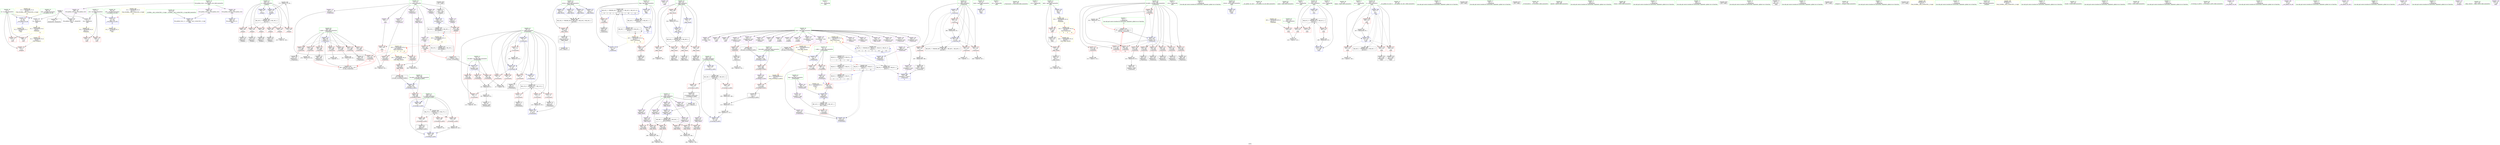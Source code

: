 digraph "SVFG" {
	label="SVFG";

	Node0x56273d325d70 [shape=record,color=grey,label="{NodeID: 0\nNullPtr}"];
	Node0x56273d325d70 -> Node0x56273d33f1b0[style=solid];
	Node0x56273d325d70 -> Node0x56273d34ae60[style=solid];
	Node0x56273d325d70 -> Node0x56273d34af30[style=solid];
	Node0x56273d325d70 -> Node0x56273d34b530[style=solid];
	Node0x56273d351f40 [shape=record,color=grey,label="{NodeID: 360\n171 = Binary(170, 83, )\n}"];
	Node0x56273d351f40 -> Node0x56273d34bff0[style=solid];
	Node0x56273d34cc20 [shape=record,color=blue,label="{NodeID: 277\n299\<--296\nx.addr\<--x\n_Z7processii\n}"];
	Node0x56273d34cc20 -> Node0x56273d341b50[style=dashed];
	Node0x56273d34cc20 -> Node0x56273d341c20[style=dashed];
	Node0x56273d34cc20 -> Node0x56273d341cf0[style=dashed];
	Node0x56273d34cc20 -> Node0x56273d341dc0[style=dashed];
	Node0x56273d34cc20 -> Node0x56273d341e90[style=dashed];
	Node0x56273d34cc20 -> Node0x56273d341f60[style=dashed];
	Node0x56273d34cc20 -> Node0x56273d342030[style=dashed];
	Node0x56273d3408a0 [shape=record,color=red,label="{NodeID: 194\n290\<--228\n\<--retval\n_Z8go_checkv\n}"];
	Node0x56273d3408a0 -> Node0x56273d340080[style=solid];
	Node0x56273d33d250 [shape=record,color=purple,label="{NodeID: 111\n245\<--17\narrayidx2\<--l\n_Z8go_checkv\n}"];
	Node0x56273d33d250 -> Node0x56273d340d80[style=solid];
	Node0x56273d33bbb0 [shape=record,color=green,label="{NodeID: 28\n17\<--19\nl\<--l_field_insensitive\nGlob }"];
	Node0x56273d33bbb0 -> Node0x56273d33d0b0[style=solid];
	Node0x56273d33bbb0 -> Node0x56273d33d180[style=solid];
	Node0x56273d33bbb0 -> Node0x56273d33d250[style=solid];
	Node0x56273d33bbb0 -> Node0x56273d33d320[style=solid];
	Node0x56273d33bbb0 -> Node0x56273d33d3f0[style=solid];
	Node0x56273d33bbb0 -> Node0x56273d33d4c0[style=solid];
	Node0x56273d33bbb0 -> Node0x56273d342720[style=solid];
	Node0x56273d33bbb0 -> Node0x56273d3427b0[style=solid];
	Node0x56273d347da0 [shape=record,color=black,label="{NodeID: 388\nMR_43V_2 = PHI(MR_43V_1, MR_43V_11, MR_43V_5, MR_43V_10, )\npts\{32 \}\n|{<s0>8|<s1>9|<s2>9|<s3>9|<s4>10|<s5>13}}"];
	Node0x56273d347da0:s0 -> Node0x56273d347da0[style=dashed,color=blue];
	Node0x56273d347da0:s1 -> Node0x56273d344e00[style=dashed,color=blue];
	Node0x56273d347da0:s2 -> Node0x56273d347da0[style=dashed,color=blue];
	Node0x56273d347da0:s3 -> Node0x56273d369210[style=dashed,color=blue];
	Node0x56273d347da0:s4 -> Node0x56273d347da0[style=dashed,color=blue];
	Node0x56273d347da0:s5 -> Node0x56273d36a610[style=dashed,color=blue];
	Node0x56273d341f60 [shape=record,color=red,label="{NodeID: 222\n388\<--299\n\<--x.addr\n_Z7processii\n}"];
	Node0x56273d341f60 -> Node0x56273d33da50[style=solid];
	Node0x56273d343a20 [shape=record,color=purple,label="{NodeID: 139\n454\<--37\n\<--.str.7\nmain\n}"];
	Node0x56273d33e560 [shape=record,color=green,label="{NodeID: 56\n230\<--231\ni\<--i_field_insensitive\n_Z8go_checkv\n}"];
	Node0x56273d33e560 -> Node0x56273d340970[style=solid];
	Node0x56273d33e560 -> Node0x56273d340a40[style=solid];
	Node0x56273d33e560 -> Node0x56273d340b10[style=solid];
	Node0x56273d33e560 -> Node0x56273d340be0[style=solid];
	Node0x56273d33e560 -> Node0x56273d340cb0[style=solid];
	Node0x56273d33e560 -> Node0x56273d34c5a0[style=solid];
	Node0x56273d33e560 -> Node0x56273d34c740[style=solid];
	Node0x56273d34b630 [shape=record,color=blue,label="{NodeID: 250\n4\<--49\nin\<--call\n__cxx_global_var_init\n|{<s0>18}}"];
	Node0x56273d34b630:s0 -> Node0x56273d375b50[style=dashed,color=blue];
	Node0x56273d345140 [shape=record,color=red,label="{NodeID: 167\n90\<--74\n\<--len.addr\n_Z7reversePci\n}"];
	Node0x56273d345140 -> Node0x56273d350d40[style=solid];
	Node0x56273d33fd40 [shape=record,color=black,label="{NodeID: 84\n240\<--239\nidxprom\<--\n_Z8go_checkv\n}"];
	Node0x56273d32c880 [shape=record,color=green,label="{NodeID: 1\n7\<--1\n.str\<--dummyObj\nGlob }"];
	Node0x56273d3520c0 [shape=record,color=grey,label="{NodeID: 361\n281 = Binary(278, 280, )\n}"];
	Node0x56273d3520c0 -> Node0x56273d353bc0[style=solid];
	Node0x56273d34ccf0 [shape=record,color=blue,label="{NodeID: 278\n31\<--319\nflag\<--\n_Z7processii\n}"];
	Node0x56273d34ccf0 -> Node0x56273d347da0[style=dashed];
	Node0x56273d340970 [shape=record,color=red,label="{NodeID: 195\n236\<--230\n\<--i\n_Z8go_checkv\n}"];
	Node0x56273d340970 -> Node0x56273d353440[style=solid];
	Node0x56273d33d320 [shape=record,color=purple,label="{NodeID: 112\n327\<--17\narrayidx\<--l\n_Z7processii\n}"];
	Node0x56273d33d320 -> Node0x56273d342440[style=solid];
	Node0x56273d33bcb0 [shape=record,color=green,label="{NodeID: 29\n20\<--22\nmaxl\<--maxl_field_insensitive\nGlob }"];
	Node0x56273d33bcb0 -> Node0x56273d34b030[style=solid];
	Node0x56273d3482a0 [shape=record,color=black,label="{NodeID: 389\nMR_49V_2 = PHI(MR_49V_1, MR_49V_1, MR_49V_1, MR_49V_4, )\npts\{302 \}\n}"];
	Node0x56273d342030 [shape=record,color=red,label="{NodeID: 223\n400\<--299\n\<--x.addr\n_Z7processii\n}"];
	Node0x56273d342030 -> Node0x56273d352240[style=solid];
	Node0x56273d343af0 [shape=record,color=purple,label="{NodeID: 140\n484\<--39\nllvm.global_ctors_0\<--llvm.global_ctors\nGlob }"];
	Node0x56273d343af0 -> Node0x56273d34b330[style=solid];
	Node0x56273d33e630 [shape=record,color=green,label="{NodeID: 57\n232\<--233\na\<--a_field_insensitive\n_Z8go_checkv\n}"];
	Node0x56273d33e630 -> Node0x56273d343f60[style=solid];
	Node0x56273d33e630 -> Node0x56273d344030[style=solid];
	Node0x56273d33e630 -> Node0x56273d344100[style=solid];
	Node0x56273d33e630 -> Node0x56273d3441d0[style=solid];
	Node0x56273d33e630 -> Node0x56273d3442a0[style=solid];
	Node0x56273d33e630 -> Node0x56273d344370[style=solid];
	Node0x56273d33e630 -> Node0x56273d344440[style=solid];
	Node0x56273d34b700 [shape=record,color=blue,label="{NodeID: 251\n11\<--63\nout\<--call\n__cxx_global_var_init.2\n|{<s0>19}}"];
	Node0x56273d34b700:s0 -> Node0x56273d375cb0[style=dashed,color=blue];
	Node0x56273d345210 [shape=record,color=red,label="{NodeID: 168\n109\<--74\n\<--len.addr\n_Z7reversePci\n}"];
	Node0x56273d345210 -> Node0x56273d352fc0[style=solid];
	Node0x56273d33fe10 [shape=record,color=black,label="{NodeID: 85\n244\<--243\nidxprom1\<--\n_Z8go_checkv\n}"];
	Node0x56273d339d50 [shape=record,color=green,label="{NodeID: 2\n9\<--1\n.str.1\<--dummyObj\nGlob }"];
	Node0x56273d365a70 [shape=record,color=yellow,style=double,label="{NodeID: 445\n20V_1 = ENCHI(MR_20V_0)\npts\{190000 \}\nFun[_Z8go_checkv]}"];
	Node0x56273d365a70 -> Node0x56273d340d80[style=dashed];
	Node0x56273d352240 [shape=record,color=grey,label="{NodeID: 362\n401 = Binary(400, 83, )\n|{<s0>10}}"];
	Node0x56273d352240:s0 -> Node0x56273d38e100[style=solid,color=red];
	Node0x56273d34cdc0 [shape=record,color=blue,label="{NodeID: 279\n301\<--21\ni\<--\n_Z7processii\n}"];
	Node0x56273d34cdc0 -> Node0x56273d342100[style=dashed];
	Node0x56273d34cdc0 -> Node0x56273d3421d0[style=dashed];
	Node0x56273d34cdc0 -> Node0x56273d3422a0[style=dashed];
	Node0x56273d34cdc0 -> Node0x56273d342370[style=dashed];
	Node0x56273d34cdc0 -> Node0x56273d34d030[style=dashed];
	Node0x56273d34cdc0 -> Node0x56273d3482a0[style=dashed];
	Node0x56273d340a40 [shape=record,color=red,label="{NodeID: 196\n239\<--230\n\<--i\n_Z8go_checkv\n}"];
	Node0x56273d340a40 -> Node0x56273d33fd40[style=solid];
	Node0x56273d33d3f0 [shape=record,color=purple,label="{NodeID: 113\n352\<--17\narrayidx17\<--l\n_Z7processii\n}"];
	Node0x56273d33d3f0 -> Node0x56273d3425e0[style=solid];
	Node0x56273d33bdb0 [shape=record,color=green,label="{NodeID: 30\n23\<--27\nnum\<--num_field_insensitive\nGlob }"];
	Node0x56273d33bdb0 -> Node0x56273d342840[style=solid];
	Node0x56273d33bdb0 -> Node0x56273d342910[style=solid];
	Node0x56273d33bdb0 -> Node0x56273d3429e0[style=solid];
	Node0x56273d33bdb0 -> Node0x56273d342ab0[style=solid];
	Node0x56273d33bdb0 -> Node0x56273d342b80[style=solid];
	Node0x56273d33bdb0 -> Node0x56273d342c50[style=solid];
	Node0x56273d33bdb0 -> Node0x56273d342d20[style=solid];
	Node0x56273d33bdb0 -> Node0x56273d342df0[style=solid];
	Node0x56273d33bdb0 -> Node0x56273d342ec0[style=solid];
	Node0x56273d33bdb0 -> Node0x56273d342f90[style=solid];
	Node0x56273d33bdb0 -> Node0x56273d343060[style=solid];
	Node0x56273d33bdb0 -> Node0x56273d343130[style=solid];
	Node0x56273d33bdb0 -> Node0x56273d343200[style=solid];
	Node0x56273d33bdb0 -> Node0x56273d3432d0[style=solid];
	Node0x56273d33bdb0 -> Node0x56273d3433a0[style=solid];
	Node0x56273d33bdb0 -> Node0x56273d343470[style=solid];
	Node0x56273d33bdb0 -> Node0x56273d343540[style=solid];
	Node0x56273d33bdb0 -> Node0x56273d343610[style=solid];
	Node0x56273d33bdb0 -> Node0x56273d3436e0[style=solid];
	Node0x56273d33bdb0 -> Node0x56273d3437b0[style=solid];
	Node0x56273d342100 [shape=record,color=red,label="{NodeID: 224\n345\<--301\n\<--i\n_Z7processii\n}"];
	Node0x56273d342100 -> Node0x56273d352540[style=solid];
	Node0x56273d343bc0 [shape=record,color=purple,label="{NodeID: 141\n485\<--39\nllvm.global_ctors_1\<--llvm.global_ctors\nGlob }"];
	Node0x56273d343bc0 -> Node0x56273d34b430[style=solid];
	Node0x56273d33e700 [shape=record,color=green,label="{NodeID: 58\n292\<--293\n_Z7processii\<--_Z7processii_field_insensitive\n}"];
	Node0x56273d34b7d0 [shape=record,color=blue,label="{NodeID: 252\n72\<--70\nc_.addr\<--c_\n_Z7reversePci\n}"];
	Node0x56273d34b7d0 -> Node0x56273d344ed0[style=dashed];
	Node0x56273d34b7d0 -> Node0x56273d344fa0[style=dashed];
	Node0x56273d3452e0 [shape=record,color=red,label="{NodeID: 169\n85\<--78\n\<--i\n_Z7reversePci\n}"];
	Node0x56273d3452e0 -> Node0x56273d352b40[style=solid];
	Node0x56273d33fee0 [shape=record,color=black,label="{NodeID: 86\n249\<--248\nidxprom3\<--\n_Z8go_checkv\n}"];
	Node0x56273d33a050 [shape=record,color=green,label="{NodeID: 3\n13\<--1\n.str.3\<--dummyObj\nGlob }"];
	Node0x56273d3523c0 [shape=record,color=grey,label="{NodeID: 363\n395 = Binary(394, 83, )\n}"];
	Node0x56273d3523c0 -> Node0x56273d34d030[style=solid];
	Node0x56273d34ce90 [shape=record,color=blue,label="{NodeID: 280\n375\<--369\narrayidx31\<--conv27\n_Z7processii\n|{<s0>9}}"];
	Node0x56273d34ce90:s0 -> Node0x56273d36d8f0[style=dashed,color=red];
	Node0x56273d340b10 [shape=record,color=red,label="{NodeID: 197\n243\<--230\n\<--i\n_Z8go_checkv\n}"];
	Node0x56273d340b10 -> Node0x56273d33fe10[style=solid];
	Node0x56273d33d4c0 [shape=record,color=purple,label="{NodeID: 114\n358\<--17\narrayidx20\<--l\n_Z7processii\n}"];
	Node0x56273d33d4c0 -> Node0x56273d34a5b0[style=solid];
	Node0x56273d33beb0 [shape=record,color=green,label="{NodeID: 31\n28\<--30\noper\<--oper_field_insensitive\nGlob }"];
	Node0x56273d33beb0 -> Node0x56273d344b90[style=solid];
	Node0x56273d33beb0 -> Node0x56273d344c60[style=solid];
	Node0x56273d33beb0 -> Node0x56273d34b130[style=solid];
	Node0x56273d3421d0 [shape=record,color=red,label="{NodeID: 225\n362\<--301\n\<--i\n_Z7processii\n}"];
	Node0x56273d3421d0 -> Node0x56273d353140[style=solid];
	Node0x56273d343cc0 [shape=record,color=purple,label="{NodeID: 142\n486\<--39\nllvm.global_ctors_2\<--llvm.global_ctors\nGlob }"];
	Node0x56273d343cc0 -> Node0x56273d34b530[style=solid];
	Node0x56273d33e800 [shape=record,color=green,label="{NodeID: 59\n297\<--298\nlev.addr\<--lev.addr_field_insensitive\n_Z7processii\n}"];
	Node0x56273d33e800 -> Node0x56273d341330[style=solid];
	Node0x56273d33e800 -> Node0x56273d341400[style=solid];
	Node0x56273d33e800 -> Node0x56273d3414d0[style=solid];
	Node0x56273d33e800 -> Node0x56273d3415a0[style=solid];
	Node0x56273d33e800 -> Node0x56273d341670[style=solid];
	Node0x56273d33e800 -> Node0x56273d341740[style=solid];
	Node0x56273d33e800 -> Node0x56273d341810[style=solid];
	Node0x56273d33e800 -> Node0x56273d3418e0[style=solid];
	Node0x56273d33e800 -> Node0x56273d3419b0[style=solid];
	Node0x56273d33e800 -> Node0x56273d341a80[style=solid];
	Node0x56273d33e800 -> Node0x56273d34cb50[style=solid];
	Node0x56273d36d8f0 [shape=record,color=yellow,style=double,label="{NodeID: 419\n6V_1 = ENCHI(MR_6V_0)\npts\{27 \}\nFun[_Z7processii]|{|<s3>7|<s4>8|<s5>10}}"];
	Node0x56273d36d8f0 -> Node0x56273d342510[style=dashed];
	Node0x56273d36d8f0 -> Node0x56273d3478a0[style=dashed];
	Node0x56273d36d8f0 -> Node0x56273d368d10[style=dashed];
	Node0x56273d36d8f0:s3 -> Node0x56273d3656c0[style=dashed,color=red];
	Node0x56273d36d8f0:s4 -> Node0x56273d36d8f0[style=dashed,color=red];
	Node0x56273d36d8f0:s5 -> Node0x56273d36d8f0[style=dashed,color=red];
	Node0x56273d34b8a0 [shape=record,color=blue,label="{NodeID: 253\n74\<--71\nlen.addr\<--len\n_Z7reversePci\n}"];
	Node0x56273d34b8a0 -> Node0x56273d345070[style=dashed];
	Node0x56273d34b8a0 -> Node0x56273d345140[style=dashed];
	Node0x56273d34b8a0 -> Node0x56273d345210[style=dashed];
	Node0x56273d3453b0 [shape=record,color=red,label="{NodeID: 170\n91\<--78\n\<--i\n_Z7reversePci\n}"];
	Node0x56273d3453b0 -> Node0x56273d350d40[style=solid];
	Node0x56273d33ffb0 [shape=record,color=black,label="{NodeID: 87\n258\<--257\nconv\<--\n_Z8go_checkv\n}"];
	Node0x56273d33ffb0 -> Node0x56273d353a40[style=solid];
	Node0x56273d33a0e0 [shape=record,color=green,label="{NodeID: 4\n15\<--1\n.str.4\<--dummyObj\nGlob }"];
	Node0x56273d36fa30 [shape=record,color=yellow,style=double,label="{NodeID: 447\n2V_1 = ENCHI(MR_2V_0)\npts\{6 \}\nFun[_GLOBAL__sub_I_wclee2265_1_0.cpp]|{<s0>18}}"];
	Node0x56273d36fa30:s0 -> Node0x56273d34b630[style=dashed,color=red];
	Node0x56273d352540 [shape=record,color=grey,label="{NodeID: 364\n346 = cmp(345, 347, )\n}"];
	Node0x56273d34cf60 [shape=record,color=blue,label="{NodeID: 281\n390\<--392\narrayidx38\<--\n_Z7processii\n}"];
	Node0x56273d34cf60 -> Node0x56273d368d10[style=dashed];
	Node0x56273d340be0 [shape=record,color=red,label="{NodeID: 198\n248\<--230\n\<--i\n_Z8go_checkv\n}"];
	Node0x56273d340be0 -> Node0x56273d33fee0[style=solid];
	Node0x56273d342720 [shape=record,color=purple,label="{NodeID: 115\n428\<--17\n\<--l\nmain\n}"];
	Node0x56273d342720 -> Node0x56273d34acc0[style=solid];
	Node0x56273d33bfb0 [shape=record,color=green,label="{NodeID: 32\n31\<--32\nflag\<--flag_field_insensitive\nGlob }"];
	Node0x56273d33bfb0 -> Node0x56273d344d30[style=solid];
	Node0x56273d33bfb0 -> Node0x56273d344e00[style=solid];
	Node0x56273d33bfb0 -> Node0x56273d34b230[style=solid];
	Node0x56273d33bfb0 -> Node0x56273d34ccf0[style=solid];
	Node0x56273d33bfb0 -> Node0x56273d34d2a0[style=solid];
	Node0x56273d3422a0 [shape=record,color=red,label="{NodeID: 226\n366\<--301\n\<--i\n_Z7processii\n}"];
	Node0x56273d3422a0 -> Node0x56273d351340[style=solid];
	Node0x56273d343dc0 [shape=record,color=purple,label="{NodeID: 143\n99\<--76\narrayidx2\<--tmp\n_Z7reversePci\n}"];
	Node0x56273d343dc0 -> Node0x56273d34ba40[style=solid];
	Node0x56273d33e8d0 [shape=record,color=green,label="{NodeID: 60\n299\<--300\nx.addr\<--x.addr_field_insensitive\n_Z7processii\n}"];
	Node0x56273d33e8d0 -> Node0x56273d341b50[style=solid];
	Node0x56273d33e8d0 -> Node0x56273d341c20[style=solid];
	Node0x56273d33e8d0 -> Node0x56273d341cf0[style=solid];
	Node0x56273d33e8d0 -> Node0x56273d341dc0[style=solid];
	Node0x56273d33e8d0 -> Node0x56273d341e90[style=solid];
	Node0x56273d33e8d0 -> Node0x56273d341f60[style=solid];
	Node0x56273d33e8d0 -> Node0x56273d342030[style=solid];
	Node0x56273d33e8d0 -> Node0x56273d34cc20[style=solid];
	Node0x56273d36da00 [shape=record,color=yellow,style=double,label="{NodeID: 420\n32V_1 = ENCHI(MR_32V_0)\npts\{30 \}\nFun[_Z7processii]|{<s0>7|<s1>8|<s2>9|<s3>10}}"];
	Node0x56273d36da00:s0 -> Node0x56273d3657d0[style=dashed,color=red];
	Node0x56273d36da00:s1 -> Node0x56273d36da00[style=dashed,color=red];
	Node0x56273d36da00:s2 -> Node0x56273d36da00[style=dashed,color=red];
	Node0x56273d36da00:s3 -> Node0x56273d36da00[style=dashed,color=red];
	Node0x56273d34b970 [shape=record,color=blue,label="{NodeID: 254\n78\<--83\ni\<--\n_Z7reversePci\n}"];
	Node0x56273d34b970 -> Node0x56273d3452e0[style=dashed];
	Node0x56273d34b970 -> Node0x56273d3453b0[style=dashed];
	Node0x56273d34b970 -> Node0x56273d345480[style=dashed];
	Node0x56273d34b970 -> Node0x56273d345550[style=dashed];
	Node0x56273d34b970 -> Node0x56273d34bb10[style=dashed];
	Node0x56273d34b970 -> Node0x56273d34bbe0[style=dashed];
	Node0x56273d345480 [shape=record,color=red,label="{NodeID: 171\n97\<--78\n\<--i\n_Z7reversePci\n}"];
	Node0x56273d345480 -> Node0x56273d33f450[style=solid];
	Node0x56273d340080 [shape=record,color=black,label="{NodeID: 88\n227\<--290\n_Z8go_checkv_ret\<--\n_Z8go_checkv\n|{<s0>7}}"];
	Node0x56273d340080:s0 -> Node0x56273d38d9f0[style=solid,color=blue];
	Node0x56273d33a170 [shape=record,color=green,label="{NodeID: 5\n21\<--1\n\<--dummyObj\nCan only get source location for instruction, argument, global var or function.|{<s0>13}}"];
	Node0x56273d33a170:s0 -> Node0x56273d38dc60[style=solid,color=red];
	Node0x56273d36fb40 [shape=record,color=yellow,style=double,label="{NodeID: 448\n4V_1 = ENCHI(MR_4V_0)\npts\{12 \}\nFun[_GLOBAL__sub_I_wclee2265_1_0.cpp]|{<s0>19}}"];
	Node0x56273d36fb40:s0 -> Node0x56273d34b700[style=dashed,color=red];
	Node0x56273d3526c0 [shape=record,color=grey,label="{NodeID: 365\n310 = cmp(309, 21, )\n}"];
	Node0x56273d34d030 [shape=record,color=blue,label="{NodeID: 282\n301\<--395\ni\<--inc\n_Z7processii\n}"];
	Node0x56273d34d030 -> Node0x56273d342100[style=dashed];
	Node0x56273d34d030 -> Node0x56273d3421d0[style=dashed];
	Node0x56273d34d030 -> Node0x56273d3422a0[style=dashed];
	Node0x56273d34d030 -> Node0x56273d342370[style=dashed];
	Node0x56273d34d030 -> Node0x56273d34d030[style=dashed];
	Node0x56273d34d030 -> Node0x56273d3482a0[style=dashed];
	Node0x56273d340cb0 [shape=record,color=red,label="{NodeID: 199\n253\<--230\n\<--i\n_Z8go_checkv\n}"];
	Node0x56273d340cb0 -> Node0x56273d3514c0[style=solid];
	Node0x56273d3427b0 [shape=record,color=purple,label="{NodeID: 116\n442\<--17\narrayidx5\<--l\nmain\n}"];
	Node0x56273d3427b0 -> Node0x56273d34ad90[style=solid];
	Node0x56273d33c0b0 [shape=record,color=green,label="{NodeID: 33\n39\<--43\nllvm.global_ctors\<--llvm.global_ctors_field_insensitive\nGlob }"];
	Node0x56273d33c0b0 -> Node0x56273d343af0[style=solid];
	Node0x56273d33c0b0 -> Node0x56273d343bc0[style=solid];
	Node0x56273d33c0b0 -> Node0x56273d343cc0[style=solid];
	Node0x56273d342370 [shape=record,color=red,label="{NodeID: 227\n394\<--301\n\<--i\n_Z7processii\n}"];
	Node0x56273d342370 -> Node0x56273d3523c0[style=solid];
	Node0x56273d343e90 [shape=record,color=purple,label="{NodeID: 144\n114\<--76\narrayidx7\<--tmp\n_Z7reversePci\n}"];
	Node0x56273d343e90 -> Node0x56273d345a30[style=solid];
	Node0x56273d33e9a0 [shape=record,color=green,label="{NodeID: 61\n301\<--302\ni\<--i_field_insensitive\n_Z7processii\n}"];
	Node0x56273d33e9a0 -> Node0x56273d342100[style=solid];
	Node0x56273d33e9a0 -> Node0x56273d3421d0[style=solid];
	Node0x56273d33e9a0 -> Node0x56273d3422a0[style=solid];
	Node0x56273d33e9a0 -> Node0x56273d342370[style=solid];
	Node0x56273d33e9a0 -> Node0x56273d34cdc0[style=solid];
	Node0x56273d33e9a0 -> Node0x56273d34d030[style=solid];
	Node0x56273d36dae0 [shape=record,color=yellow,style=double,label="{NodeID: 421\n43V_1 = ENCHI(MR_43V_0)\npts\{32 \}\nFun[_Z7processii]|{|<s4>8|<s5>10}}"];
	Node0x56273d36dae0 -> Node0x56273d344d30[style=dashed];
	Node0x56273d36dae0 -> Node0x56273d34ccf0[style=dashed];
	Node0x56273d36dae0 -> Node0x56273d347da0[style=dashed];
	Node0x56273d36dae0 -> Node0x56273d369210[style=dashed];
	Node0x56273d36dae0:s4 -> Node0x56273d36dae0[style=dashed,color=red];
	Node0x56273d36dae0:s5 -> Node0x56273d36dae0[style=dashed,color=red];
	Node0x56273d34ba40 [shape=record,color=blue,label="{NodeID: 255\n99\<--96\narrayidx2\<--\n_Z7reversePci\n}"];
	Node0x56273d34ba40 -> Node0x56273d367e10[style=dashed];
	Node0x56273d345550 [shape=record,color=red,label="{NodeID: 172\n102\<--78\n\<--i\n_Z7reversePci\n}"];
	Node0x56273d345550 -> Node0x56273d351040[style=solid];
	Node0x56273d340150 [shape=record,color=black,label="{NodeID: 89\n306\<--305\ntobool\<--\n_Z7processii\n}"];
	Node0x56273d33a200 [shape=record,color=green,label="{NodeID: 6\n29\<--1\n\<--dummyObj\nCan only get source location for instruction, argument, global var or function.}"];
	Node0x56273d36fc20 [shape=record,color=yellow,style=double,label="{NodeID: 449\n6V_1 = ENCHI(MR_6V_0)\npts\{27 \}\nFun[_Z13string_to_intPci]}"];
	Node0x56273d36fc20 -> Node0x56273d3407d0[style=dashed];
	Node0x56273d352840 [shape=record,color=grey,label="{NodeID: 366\n313 = cmp(312, 314, )\n}"];
	Node0x56273d34d100 [shape=record,color=blue,label="{NodeID: 283\n408\<--21\nretval\<--\nmain\n}"];
	Node0x56273d340d80 [shape=record,color=red,label="{NodeID: 200\n246\<--245\n\<--arrayidx2\n_Z8go_checkv\n|{<s0>6}}"];
	Node0x56273d340d80:s0 -> Node0x56273d38e6b0[style=solid,color=red];
	Node0x56273d342840 [shape=record,color=purple,label="{NodeID: 117\n136\<--23\n\<--num\n_Z5inputv\n}"];
	Node0x56273d33c1b0 [shape=record,color=green,label="{NodeID: 34\n44\<--45\n__cxx_global_var_init\<--__cxx_global_var_init_field_insensitive\n}"];
	Node0x56273d366a10 [shape=record,color=black,label="{NodeID: 394\nMR_36V_3 = PHI(MR_36V_4, MR_36V_2, )\npts\{231 \}\n}"];
	Node0x56273d366a10 -> Node0x56273d340970[style=dashed];
	Node0x56273d366a10 -> Node0x56273d340a40[style=dashed];
	Node0x56273d366a10 -> Node0x56273d340b10[style=dashed];
	Node0x56273d366a10 -> Node0x56273d340be0[style=dashed];
	Node0x56273d366a10 -> Node0x56273d340cb0[style=dashed];
	Node0x56273d366a10 -> Node0x56273d34c740[style=dashed];
	Node0x56273d342440 [shape=record,color=red,label="{NodeID: 228\n328\<--327\n\<--arrayidx\n_Z7processii\n|{<s0>8}}"];
	Node0x56273d342440:s0 -> Node0x56273d38e100[style=solid,color=red];
	Node0x56273d343f60 [shape=record,color=purple,label="{NodeID: 145\n250\<--232\narrayidx4\<--a\n_Z8go_checkv\n}"];
	Node0x56273d343f60 -> Node0x56273d34c670[style=solid];
	Node0x56273d33ea70 [shape=record,color=green,label="{NodeID: 62\n405\<--406\nmain\<--main_field_insensitive\n}"];
	Node0x56273d34bb10 [shape=record,color=blue,label="{NodeID: 256\n78\<--103\ni\<--inc\n_Z7reversePci\n}"];
	Node0x56273d34bb10 -> Node0x56273d3452e0[style=dashed];
	Node0x56273d34bb10 -> Node0x56273d3453b0[style=dashed];
	Node0x56273d34bb10 -> Node0x56273d345480[style=dashed];
	Node0x56273d34bb10 -> Node0x56273d345550[style=dashed];
	Node0x56273d34bb10 -> Node0x56273d34bb10[style=dashed];
	Node0x56273d34bb10 -> Node0x56273d34bbe0[style=dashed];
	Node0x56273d345620 [shape=record,color=red,label="{NodeID: 173\n108\<--78\n\<--i\n_Z7reversePci\n}"];
	Node0x56273d345620 -> Node0x56273d352fc0[style=solid];
	Node0x56273d340220 [shape=record,color=black,label="{NodeID: 90\n326\<--325\nidxprom\<--add6\n_Z7processii\n}"];
	Node0x56273d33aa40 [shape=record,color=green,label="{NodeID: 7\n33\<--1\n.str.5\<--dummyObj\nGlob }"];
	Node0x56273d3529c0 [shape=record,color=grey,label="{NodeID: 367\n424 = cmp(422, 423, )\n}"];
	Node0x56273d34d1d0 [shape=record,color=blue,label="{NodeID: 284\n412\<--83\ni\<--\nmain\n}"];
	Node0x56273d34d1d0 -> Node0x56273d36b010[style=dashed];
	Node0x56273d340e50 [shape=record,color=red,label="{NodeID: 201\n263\<--262\n\<--arrayidx6\n_Z8go_checkv\n}"];
	Node0x56273d340e50 -> Node0x56273d351c40[style=solid];
	Node0x56273d342910 [shape=record,color=purple,label="{NodeID: 118\n137\<--23\n\<--num\n_Z5inputv\n}"];
	Node0x56273d33c2b0 [shape=record,color=green,label="{NodeID: 35\n49\<--50\ncall\<--call_field_insensitive\n__cxx_global_var_init\n}"];
	Node0x56273d33c2b0 -> Node0x56273d34b630[style=solid];
	Node0x56273d366f10 [shape=record,color=black,label="{NodeID: 395\nMR_39V_2 = PHI(MR_39V_3, MR_39V_1, )\npts\{2330000 \}\n}"];
	Node0x56273d366f10 -> Node0x56273d340e50[style=dashed];
	Node0x56273d366f10 -> Node0x56273d340f20[style=dashed];
	Node0x56273d366f10 -> Node0x56273d340ff0[style=dashed];
	Node0x56273d366f10 -> Node0x56273d3410c0[style=dashed];
	Node0x56273d366f10 -> Node0x56273d341190[style=dashed];
	Node0x56273d366f10 -> Node0x56273d341260[style=dashed];
	Node0x56273d366f10 -> Node0x56273d34c670[style=dashed];
	Node0x56273d342510 [shape=record,color=red,label="{NodeID: 229\n338\<--337\n\<--arrayidx12\n_Z7processii\n}"];
	Node0x56273d342510 -> Node0x56273d340490[style=solid];
	Node0x56273d344030 [shape=record,color=purple,label="{NodeID: 146\n262\<--232\narrayidx6\<--a\n_Z8go_checkv\n}"];
	Node0x56273d344030 -> Node0x56273d340e50[style=solid];
	Node0x56273d33eb70 [shape=record,color=green,label="{NodeID: 63\n408\<--409\nretval\<--retval_field_insensitive\nmain\n}"];
	Node0x56273d33eb70 -> Node0x56273d34d100[style=solid];
	Node0x56273d34bbe0 [shape=record,color=blue,label="{NodeID: 257\n78\<--83\ni\<--\n_Z7reversePci\n}"];
	Node0x56273d34bbe0 -> Node0x56273d36a110[style=dashed];
	Node0x56273d3456f0 [shape=record,color=red,label="{NodeID: 174\n112\<--78\n\<--i\n_Z7reversePci\n}"];
	Node0x56273d3456f0 -> Node0x56273d33f520[style=solid];
	Node0x56273d3402f0 [shape=record,color=black,label="{NodeID: 91\n333\<--332\nidxprom9\<--\n_Z7processii\n}"];
	Node0x56273d33aad0 [shape=record,color=green,label="{NodeID: 8\n35\<--1\n.str.6\<--dummyObj\nGlob }"];
	Node0x56273d375b50 [shape=record,color=yellow,style=double,label="{NodeID: 534\n2V_2 = CSCHI(MR_2V_1)\npts\{6 \}\nCS[]}"];
	Node0x56273d352b40 [shape=record,color=grey,label="{NodeID: 368\n87 = cmp(85, 86, )\n}"];
	Node0x56273d34d2a0 [shape=record,color=blue,label="{NodeID: 285\n31\<--29\nflag\<--\nmain\n|{<s0>13}}"];
	Node0x56273d34d2a0:s0 -> Node0x56273d36dae0[style=dashed,color=red];
	Node0x56273d340f20 [shape=record,color=red,label="{NodeID: 202\n265\<--264\n\<--arrayidx7\n_Z8go_checkv\n}"];
	Node0x56273d340f20 -> Node0x56273d351c40[style=solid];
	Node0x56273d3429e0 [shape=record,color=purple,label="{NodeID: 119\n138\<--23\n\<--num\n_Z5inputv\n}"];
	Node0x56273d33c380 [shape=record,color=green,label="{NodeID: 36\n51\<--52\nfopen\<--fopen_field_insensitive\n}"];
	Node0x56273d367410 [shape=record,color=black,label="{NodeID: 396\nMR_34V_4 = PHI(MR_34V_6, MR_34V_3, MR_34V_5, MR_34V_2, )\npts\{229 \}\n}"];
	Node0x56273d367410 -> Node0x56273d3408a0[style=dashed];
	Node0x56273d3425e0 [shape=record,color=red,label="{NodeID: 230\n353\<--352\n\<--arrayidx17\n_Z7processii\n}"];
	Node0x56273d3425e0 -> Node0x56273d3532c0[style=solid];
	Node0x56273d344100 [shape=record,color=purple,label="{NodeID: 147\n264\<--232\narrayidx7\<--a\n_Z8go_checkv\n}"];
	Node0x56273d344100 -> Node0x56273d340f20[style=solid];
	Node0x56273d33ec40 [shape=record,color=green,label="{NodeID: 64\n410\<--411\nt\<--t_field_insensitive\nmain\n}"];
	Node0x56273d33ec40 -> Node0x56273d34a640[style=solid];
	Node0x56273d34bcb0 [shape=record,color=blue,label="{NodeID: 258\n119\<--115\narrayidx9\<--\n_Z7reversePci\n}"];
	Node0x56273d34bcb0 -> Node0x56273d369c10[style=dashed];
	Node0x56273d3457c0 [shape=record,color=red,label="{NodeID: 175\n117\<--78\n\<--i\n_Z7reversePci\n}"];
	Node0x56273d3457c0 -> Node0x56273d33f5f0[style=solid];
	Node0x56273d3403c0 [shape=record,color=black,label="{NodeID: 92\n336\<--335\nidxprom11\<--\n_Z7processii\n}"];
	Node0x56273d33ab60 [shape=record,color=green,label="{NodeID: 9\n37\<--1\n.str.7\<--dummyObj\nGlob }"];
	Node0x56273d375cb0 [shape=record,color=yellow,style=double,label="{NodeID: 535\n4V_2 = CSCHI(MR_4V_1)\npts\{12 \}\nCS[]}"];
	Node0x56273d352cc0 [shape=record,color=grey,label="{NodeID: 369\n360 = cmp(359, 83, )\n}"];
	Node0x56273d34d370 [shape=record,color=blue,label="{NodeID: 286\n414\<--21\nj\<--\nmain\n}"];
	Node0x56273d34d370 -> Node0x56273d34a980[style=dashed];
	Node0x56273d34d370 -> Node0x56273d34aa50[style=dashed];
	Node0x56273d34d370 -> Node0x56273d34ab20[style=dashed];
	Node0x56273d34d370 -> Node0x56273d34abf0[style=dashed];
	Node0x56273d34d370 -> Node0x56273d34d440[style=dashed];
	Node0x56273d34d370 -> Node0x56273d36b510[style=dashed];
	Node0x56273d340ff0 [shape=record,color=red,label="{NodeID: 203\n268\<--267\n\<--arrayidx8\n_Z8go_checkv\n}"];
	Node0x56273d340ff0 -> Node0x56273d353740[style=solid];
	Node0x56273d342ab0 [shape=record,color=purple,label="{NodeID: 120\n150\<--23\narrayidx\<--num\n_Z5inputv\n}"];
	Node0x56273d33c480 [shape=record,color=green,label="{NodeID: 37\n58\<--59\n__cxx_global_var_init.2\<--__cxx_global_var_init.2_field_insensitive\n}"];
	Node0x56273d34a5b0 [shape=record,color=red,label="{NodeID: 231\n359\<--358\n\<--arrayidx20\n_Z7processii\n}"];
	Node0x56273d34a5b0 -> Node0x56273d352cc0[style=solid];
	Node0x56273d3441d0 [shape=record,color=purple,label="{NodeID: 148\n267\<--232\narrayidx8\<--a\n_Z8go_checkv\n}"];
	Node0x56273d3441d0 -> Node0x56273d340ff0[style=solid];
	Node0x56273d33ed10 [shape=record,color=green,label="{NodeID: 65\n412\<--413\ni\<--i_field_insensitive\nmain\n}"];
	Node0x56273d33ed10 -> Node0x56273d34a710[style=solid];
	Node0x56273d33ed10 -> Node0x56273d34a7e0[style=solid];
	Node0x56273d33ed10 -> Node0x56273d34a8b0[style=solid];
	Node0x56273d33ed10 -> Node0x56273d34d1d0[style=solid];
	Node0x56273d33ed10 -> Node0x56273d34d510[style=solid];
	Node0x56273d36de60 [shape=record,color=yellow,style=double,label="{NodeID: 425\n20V_1 = ENCHI(MR_20V_0)\npts\{190000 \}\nFun[_Z7processii]|{|<s3>7|<s4>8|<s5>9|<s6>10}}"];
	Node0x56273d36de60 -> Node0x56273d342440[style=dashed];
	Node0x56273d36de60 -> Node0x56273d3425e0[style=dashed];
	Node0x56273d36de60 -> Node0x56273d34a5b0[style=dashed];
	Node0x56273d36de60:s3 -> Node0x56273d365a70[style=dashed,color=red];
	Node0x56273d36de60:s4 -> Node0x56273d36de60[style=dashed,color=red];
	Node0x56273d36de60:s5 -> Node0x56273d36de60[style=dashed,color=red];
	Node0x56273d36de60:s6 -> Node0x56273d36de60[style=dashed,color=red];
	Node0x56273d34bd80 [shape=record,color=blue,label="{NodeID: 259\n78\<--123\ni\<--inc11\n_Z7reversePci\n}"];
	Node0x56273d34bd80 -> Node0x56273d36a110[style=dashed];
	Node0x56273d345890 [shape=record,color=red,label="{NodeID: 176\n122\<--78\n\<--i\n_Z7reversePci\n}"];
	Node0x56273d345890 -> Node0x56273d350ec0[style=solid];
	Node0x56273d340490 [shape=record,color=black,label="{NodeID: 93\n339\<--338\nconv\<--\n_Z7processii\n}"];
	Node0x56273d340490 -> Node0x56273d352e40[style=solid];
	Node0x56273d33abf0 [shape=record,color=green,label="{NodeID: 10\n40\<--1\n\<--dummyObj\nCan only get source location for instruction, argument, global var or function.}"];
	Node0x56273cf391c0 [shape=record,color=black,label="{NodeID: 536\n458 = PHI()\n}"];
	Node0x56273d352e40 [shape=record,color=grey,label="{NodeID: 370\n340 = cmp(339, 341, )\n}"];
	Node0x56273d34d440 [shape=record,color=blue,label="{NodeID: 287\n414\<--447\nj\<--inc\nmain\n}"];
	Node0x56273d34d440 -> Node0x56273d34a980[style=dashed];
	Node0x56273d34d440 -> Node0x56273d34aa50[style=dashed];
	Node0x56273d34d440 -> Node0x56273d34ab20[style=dashed];
	Node0x56273d34d440 -> Node0x56273d34abf0[style=dashed];
	Node0x56273d34d440 -> Node0x56273d34d440[style=dashed];
	Node0x56273d34d440 -> Node0x56273d36b510[style=dashed];
	Node0x56273d3410c0 [shape=record,color=red,label="{NodeID: 204\n278\<--277\n\<--arrayidx12\n_Z8go_checkv\n}"];
	Node0x56273d3410c0 -> Node0x56273d3520c0[style=solid];
	Node0x56273d342b80 [shape=record,color=purple,label="{NodeID: 121\n151\<--23\narrayidx1\<--num\n_Z5inputv\n}"];
	Node0x56273d33c580 [shape=record,color=green,label="{NodeID: 38\n63\<--64\ncall\<--call_field_insensitive\n__cxx_global_var_init.2\n}"];
	Node0x56273d33c580 -> Node0x56273d34b700[style=solid];
	Node0x56273d367e10 [shape=record,color=black,label="{NodeID: 398\nMR_14V_2 = PHI(MR_14V_3, MR_14V_1, )\npts\{770000 \}\n}"];
	Node0x56273d367e10 -> Node0x56273d345a30[style=dashed];
	Node0x56273d367e10 -> Node0x56273d34ba40[style=dashed];
	Node0x56273d34a640 [shape=record,color=red,label="{NodeID: 232\n423\<--410\n\<--t\nmain\n}"];
	Node0x56273d34a640 -> Node0x56273d3529c0[style=solid];
	Node0x56273d3442a0 [shape=record,color=purple,label="{NodeID: 149\n277\<--232\narrayidx12\<--a\n_Z8go_checkv\n}"];
	Node0x56273d3442a0 -> Node0x56273d3410c0[style=solid];
	Node0x56273d33ede0 [shape=record,color=green,label="{NodeID: 66\n414\<--415\nj\<--j_field_insensitive\nmain\n}"];
	Node0x56273d33ede0 -> Node0x56273d34a980[style=solid];
	Node0x56273d33ede0 -> Node0x56273d34aa50[style=solid];
	Node0x56273d33ede0 -> Node0x56273d34ab20[style=solid];
	Node0x56273d33ede0 -> Node0x56273d34abf0[style=solid];
	Node0x56273d33ede0 -> Node0x56273d34d370[style=solid];
	Node0x56273d33ede0 -> Node0x56273d34d440[style=solid];
	Node0x56273d36df40 [shape=record,color=yellow,style=double,label="{NodeID: 426\n2V_1 = ENCHI(MR_2V_0)\npts\{6 \}\nFun[main]|{|<s2>12}}"];
	Node0x56273d36df40 -> Node0x56273d344850[style=dashed];
	Node0x56273d36df40 -> Node0x56273d344920[style=dashed];
	Node0x56273d36df40:s2 -> Node0x56273d36d540[style=dashed,color=red];
	Node0x56273d34be50 [shape=record,color=blue,label="{NodeID: 260\n130\<--21\ni\<--\n_Z5inputv\n}"];
	Node0x56273d34be50 -> Node0x56273d360510[style=dashed];
	Node0x56273d345960 [shape=record,color=red,label="{NodeID: 177\n96\<--95\n\<--arrayidx\n_Z7reversePci\n}"];
	Node0x56273d345960 -> Node0x56273d34ba40[style=solid];
	Node0x56273d340560 [shape=record,color=black,label="{NodeID: 94\n351\<--350\nidxprom16\<--\n_Z7processii\n}"];
	Node0x56273d33ac80 [shape=record,color=green,label="{NodeID: 11\n83\<--1\n\<--dummyObj\nCan only get source location for instruction, argument, global var or function.}"];
	Node0x56273d38d470 [shape=record,color=black,label="{NodeID: 537\n139 = PHI()\n}"];
	Node0x56273d352fc0 [shape=record,color=grey,label="{NodeID: 371\n110 = cmp(108, 109, )\n}"];
	Node0x56273d34d510 [shape=record,color=blue,label="{NodeID: 288\n412\<--463\ni\<--inc8\nmain\n}"];
	Node0x56273d34d510 -> Node0x56273d36b010[style=dashed];
	Node0x56273d341190 [shape=record,color=red,label="{NodeID: 205\n280\<--279\n\<--arrayidx13\n_Z8go_checkv\n}"];
	Node0x56273d341190 -> Node0x56273d3520c0[style=solid];
	Node0x56273d342c50 [shape=record,color=purple,label="{NodeID: 122\n162\<--23\narrayidx6\<--num\n_Z5inputv\n}"];
	Node0x56273d33c650 [shape=record,color=green,label="{NodeID: 39\n67\<--68\n_Z7reversePci\<--_Z7reversePci_field_insensitive\n}"];
	Node0x56273d368310 [shape=record,color=black,label="{NodeID: 399\nMR_27V_3 = PHI(MR_27V_4, MR_27V_2, )\npts\{191 \}\n}"];
	Node0x56273d368310 -> Node0x56273d346250[style=dashed];
	Node0x56273d368310 -> Node0x56273d346320[style=dashed];
	Node0x56273d368310 -> Node0x56273d3463f0[style=dashed];
	Node0x56273d368310 -> Node0x56273d34c4d0[style=dashed];
	Node0x56273d34a710 [shape=record,color=red,label="{NodeID: 233\n422\<--412\n\<--i\nmain\n}"];
	Node0x56273d34a710 -> Node0x56273d3529c0[style=solid];
	Node0x56273d344370 [shape=record,color=purple,label="{NodeID: 150\n279\<--232\narrayidx13\<--a\n_Z8go_checkv\n}"];
	Node0x56273d344370 -> Node0x56273d341190[style=solid];
	Node0x56273d33eeb0 [shape=record,color=green,label="{NodeID: 67\n459\<--460\nfprintf\<--fprintf_field_insensitive\n}"];
	Node0x56273d36e050 [shape=record,color=yellow,style=double,label="{NodeID: 427\n4V_1 = ENCHI(MR_4V_0)\npts\{12 \}\nFun[main]}"];
	Node0x56273d36e050 -> Node0x56273d3449f0[style=dashed];
	Node0x56273d36e050 -> Node0x56273d344ac0[style=dashed];
	Node0x56273d350740 [shape=record,color=grey,label="{NodeID: 344\n219 = Binary(218, 220, )\n}"];
	Node0x56273d350740 -> Node0x56273d34c4d0[style=solid];
	Node0x56273d34bf20 [shape=record,color=blue,label="{NodeID: 261\n158\<--155\narrayidx4\<--conv\n_Z5inputv\n}"];
	Node0x56273d34bf20 -> Node0x56273d345fe0[style=dashed];
	Node0x56273d34bf20 -> Node0x56273d360f10[style=dashed];
	Node0x56273d345a30 [shape=record,color=red,label="{NodeID: 178\n115\<--114\n\<--arrayidx7\n_Z7reversePci\n}"];
	Node0x56273d345a30 -> Node0x56273d34bcb0[style=solid];
	Node0x56273d340630 [shape=record,color=black,label="{NodeID: 95\n357\<--356\nidxprom19\<--\n_Z7processii\n}"];
	Node0x56273d33ad10 [shape=record,color=green,label="{NodeID: 12\n146\<--1\n\<--dummyObj\nCan only get source location for instruction, argument, global var or function.}"];
	Node0x56273d38d570 [shape=record,color=black,label="{NodeID: 538\n247 = PHI(183, )\n}"];
	Node0x56273d38d570 -> Node0x56273d34c670[style=solid];
	Node0x56273d353140 [shape=record,color=grey,label="{NodeID: 372\n363 = cmp(362, 21, )\n}"];
	Node0x56273d341260 [shape=record,color=red,label="{NodeID: 206\n283\<--282\n\<--arrayidx14\n_Z8go_checkv\n}"];
	Node0x56273d341260 -> Node0x56273d353bc0[style=solid];
	Node0x56273d342d20 [shape=record,color=purple,label="{NodeID: 123\n163\<--23\narraydecay\<--num\n_Z5inputv\n|{<s0>5}}"];
	Node0x56273d342d20:s0 -> Node0x56273d38e300[style=solid,color=red];
	Node0x56273d33c750 [shape=record,color=green,label="{NodeID: 40\n72\<--73\nc_.addr\<--c_.addr_field_insensitive\n_Z7reversePci\n}"];
	Node0x56273d33c750 -> Node0x56273d344ed0[style=solid];
	Node0x56273d33c750 -> Node0x56273d344fa0[style=solid];
	Node0x56273d33c750 -> Node0x56273d34b7d0[style=solid];
	Node0x56273d368810 [shape=record,color=black,label="{NodeID: 400\nMR_29V_3 = PHI(MR_29V_4, MR_29V_2, )\npts\{193 \}\n}"];
	Node0x56273d368810 -> Node0x56273d3464c0[style=dashed];
	Node0x56273d368810 -> Node0x56273d340700[style=dashed];
	Node0x56273d368810 -> Node0x56273d34c400[style=dashed];
	Node0x56273d34a7e0 [shape=record,color=red,label="{NodeID: 234\n451\<--412\n\<--i\nmain\n}"];
	Node0x56273d344440 [shape=record,color=purple,label="{NodeID: 151\n282\<--232\narrayidx14\<--a\n_Z8go_checkv\n}"];
	Node0x56273d344440 -> Node0x56273d341260[style=solid];
	Node0x56273d33efb0 [shape=record,color=green,label="{NodeID: 68\n468\<--469\nfclose\<--fclose_field_insensitive\n}"];
	Node0x56273d3508c0 [shape=record,color=grey,label="{NodeID: 345\n325 = Binary(324, 83, )\n}"];
	Node0x56273d3508c0 -> Node0x56273d340220[style=solid];
	Node0x56273d34bff0 [shape=record,color=blue,label="{NodeID: 262\n130\<--171\ni\<--inc\n_Z5inputv\n}"];
	Node0x56273d34bff0 -> Node0x56273d360510[style=dashed];
	Node0x56273d345b00 [shape=record,color=red,label="{NodeID: 179\n144\<--130\n\<--i\n_Z5inputv\n}"];
	Node0x56273d345b00 -> Node0x56273d3538c0[style=solid];
	Node0x56273d33d640 [shape=record,color=black,label="{NodeID: 96\n369\<--367\nconv27\<--add26\n_Z7processii\n}"];
	Node0x56273d33d640 -> Node0x56273d34ce90[style=solid];
	Node0x56273d33ada0 [shape=record,color=green,label="{NodeID: 13\n197\<--1\n\<--dummyObj\nCan only get source location for instruction, argument, global var or function.}"];
	Node0x56273d38d850 [shape=record,color=black,label="{NodeID: 539\n152 = PHI()\n}"];
	Node0x56273d38d850 -> Node0x56273d33f790[style=solid];
	Node0x56273d3532c0 [shape=record,color=grey,label="{NodeID: 373\n354 = cmp(349, 353, )\n}"];
	Node0x56273d341330 [shape=record,color=red,label="{NodeID: 207\n312\<--297\n\<--lev.addr\n_Z7processii\n}"];
	Node0x56273d341330 -> Node0x56273d352840[style=solid];
	Node0x56273d342df0 [shape=record,color=purple,label="{NodeID: 124\n241\<--23\narrayidx\<--num\n_Z8go_checkv\n}"];
	Node0x56273d33c820 [shape=record,color=green,label="{NodeID: 41\n74\<--75\nlen.addr\<--len.addr_field_insensitive\n_Z7reversePci\n}"];
	Node0x56273d33c820 -> Node0x56273d345070[style=solid];
	Node0x56273d33c820 -> Node0x56273d345140[style=solid];
	Node0x56273d33c820 -> Node0x56273d345210[style=solid];
	Node0x56273d33c820 -> Node0x56273d34b8a0[style=solid];
	Node0x56273d368d10 [shape=record,color=black,label="{NodeID: 401\nMR_6V_5 = PHI(MR_6V_6, MR_6V_1, )\npts\{27 \}\n}"];
	Node0x56273d368d10 -> Node0x56273d34ce90[style=dashed];
	Node0x56273d368d10 -> Node0x56273d3478a0[style=dashed];
	Node0x56273d368d10 -> Node0x56273d368d10[style=dashed];
	Node0x56273d34a8b0 [shape=record,color=red,label="{NodeID: 235\n462\<--412\n\<--i\nmain\n}"];
	Node0x56273d34a8b0 -> Node0x56273d351640[style=solid];
	Node0x56273d344510 [shape=record,color=purple,label="{NodeID: 152\n95\<--89\narrayidx\<--\n_Z7reversePci\n}"];
	Node0x56273d344510 -> Node0x56273d345960[style=solid];
	Node0x56273d33f0b0 [shape=record,color=green,label="{NodeID: 69\n41\<--479\n_GLOBAL__sub_I_wclee2265_1_0.cpp\<--_GLOBAL__sub_I_wclee2265_1_0.cpp_field_insensitive\n}"];
	Node0x56273d33f0b0 -> Node0x56273d34b430[style=solid];
	Node0x56273d36e210 [shape=record,color=yellow,style=double,label="{NodeID: 429\n32V_1 = ENCHI(MR_32V_0)\npts\{30 \}\nFun[main]|{|<s1>13}}"];
	Node0x56273d36e210 -> Node0x56273d344c60[style=dashed];
	Node0x56273d36e210:s1 -> Node0x56273d36da00[style=dashed,color=red];
	Node0x56273d350a40 [shape=record,color=grey,label="{NodeID: 346\n323 = Binary(322, 83, )\n|{<s0>8}}"];
	Node0x56273d350a40:s0 -> Node0x56273d38dc60[style=solid,color=red];
	Node0x56273d34c0c0 [shape=record,color=blue,label="{NodeID: 263\n186\<--184\nnum.addr\<--num\n_Z13string_to_intPci\n}"];
	Node0x56273d34c0c0 -> Node0x56273d3460b0[style=dashed];
	Node0x56273d345bd0 [shape=record,color=red,label="{NodeID: 180\n148\<--130\n\<--i\n_Z5inputv\n}"];
	Node0x56273d345bd0 -> Node0x56273d33f6c0[style=solid];
	Node0x56273d33d710 [shape=record,color=black,label="{NodeID: 97\n371\<--370\nidxprom28\<--\n_Z7processii\n}"];
	Node0x56273d33ae70 [shape=record,color=green,label="{NodeID: 14\n206\<--1\n\<--dummyObj\nCan only get source location for instruction, argument, global var or function.}"];
	Node0x56273d38d920 [shape=record,color=black,label="{NodeID: 540\n419 = PHI()\n}"];
	Node0x56273d353440 [shape=record,color=grey,label="{NodeID: 374\n237 = cmp(236, 146, )\n}"];
	Node0x56273d341400 [shape=record,color=red,label="{NodeID: 208\n322\<--297\n\<--lev.addr\n_Z7processii\n}"];
	Node0x56273d341400 -> Node0x56273d350a40[style=solid];
	Node0x56273d342ec0 [shape=record,color=purple,label="{NodeID: 125\n242\<--23\narraydecay\<--num\n_Z8go_checkv\n|{<s0>6}}"];
	Node0x56273d342ec0:s0 -> Node0x56273d38e5a0[style=solid,color=red];
	Node0x56273d33c8f0 [shape=record,color=green,label="{NodeID: 42\n76\<--77\ntmp\<--tmp_field_insensitive\n_Z7reversePci\n}"];
	Node0x56273d33c8f0 -> Node0x56273d343dc0[style=solid];
	Node0x56273d33c8f0 -> Node0x56273d343e90[style=solid];
	Node0x56273d369210 [shape=record,color=black,label="{NodeID: 402\nMR_43V_7 = PHI(MR_43V_8, MR_43V_1, )\npts\{32 \}\n|{|<s2>9}}"];
	Node0x56273d369210 -> Node0x56273d347da0[style=dashed];
	Node0x56273d369210 -> Node0x56273d369210[style=dashed];
	Node0x56273d369210:s2 -> Node0x56273d36dae0[style=dashed,color=red];
	Node0x56273d34a980 [shape=record,color=red,label="{NodeID: 236\n433\<--414\n\<--j\nmain\n}"];
	Node0x56273d34a980 -> Node0x56273d3535c0[style=solid];
	Node0x56273d3445e0 [shape=record,color=purple,label="{NodeID: 153\n119\<--116\narrayidx9\<--\n_Z7reversePci\n}"];
	Node0x56273d3445e0 -> Node0x56273d34bcb0[style=solid];
	Node0x56273d33f1b0 [shape=record,color=black,label="{NodeID: 70\n2\<--3\ndummyVal\<--dummyVal\n}"];
	Node0x56273d350bc0 [shape=record,color=grey,label="{NodeID: 347\n379 = Binary(378, 83, )\n|{<s0>9}}"];
	Node0x56273d350bc0:s0 -> Node0x56273d38e100[style=solid,color=red];
	Node0x56273d34c190 [shape=record,color=blue,label="{NodeID: 264\n188\<--185\nlen.addr\<--len\n_Z13string_to_intPci\n}"];
	Node0x56273d34c190 -> Node0x56273d346180[style=dashed];
	Node0x56273d345ca0 [shape=record,color=red,label="{NodeID: 181\n156\<--130\n\<--i\n_Z5inputv\n}"];
	Node0x56273d345ca0 -> Node0x56273d33f860[style=solid];
	Node0x56273d33d7e0 [shape=record,color=black,label="{NodeID: 98\n374\<--373\nidxprom30\<--\n_Z7processii\n}"];
	Node0x56273d33af40 [shape=record,color=green,label="{NodeID: 15\n215\<--1\n\<--dummyObj\nCan only get source location for instruction, argument, global var or function.}"];
	Node0x56273d38d9f0 [shape=record,color=black,label="{NodeID: 541\n316 = PHI(227, )\n}"];
	Node0x56273d3535c0 [shape=record,color=grey,label="{NodeID: 375\n434 = cmp(433, 146, )\n}"];
	Node0x56273d3414d0 [shape=record,color=red,label="{NodeID: 209\n324\<--297\n\<--lev.addr\n_Z7processii\n}"];
	Node0x56273d3414d0 -> Node0x56273d3508c0[style=solid];
	Node0x56273d342f90 [shape=record,color=purple,label="{NodeID: 126\n334\<--23\narrayidx10\<--num\n_Z7processii\n}"];
	Node0x56273d33c9c0 [shape=record,color=green,label="{NodeID: 43\n78\<--79\ni\<--i_field_insensitive\n_Z7reversePci\n}"];
	Node0x56273d33c9c0 -> Node0x56273d3452e0[style=solid];
	Node0x56273d33c9c0 -> Node0x56273d3453b0[style=solid];
	Node0x56273d33c9c0 -> Node0x56273d345480[style=solid];
	Node0x56273d33c9c0 -> Node0x56273d345550[style=solid];
	Node0x56273d33c9c0 -> Node0x56273d345620[style=solid];
	Node0x56273d33c9c0 -> Node0x56273d3456f0[style=solid];
	Node0x56273d33c9c0 -> Node0x56273d3457c0[style=solid];
	Node0x56273d33c9c0 -> Node0x56273d345890[style=solid];
	Node0x56273d33c9c0 -> Node0x56273d34b970[style=solid];
	Node0x56273d33c9c0 -> Node0x56273d34bb10[style=solid];
	Node0x56273d33c9c0 -> Node0x56273d34bbe0[style=solid];
	Node0x56273d33c9c0 -> Node0x56273d34bd80[style=solid];
	Node0x56273d34aa50 [shape=record,color=red,label="{NodeID: 237\n436\<--414\n\<--j\nmain\n}"];
	Node0x56273d34aa50 -> Node0x56273d33db20[style=solid];
	Node0x56273d3446b0 [shape=record,color=purple,label="{NodeID: 154\n210\<--207\narrayidx\<--\n_Z13string_to_intPci\n}"];
	Node0x56273d3446b0 -> Node0x56273d3407d0[style=solid];
	Node0x56273d33f2b0 [shape=record,color=black,label="{NodeID: 71\n407\<--21\nmain_ret\<--\nmain\n}"];
	Node0x56273d350d40 [shape=record,color=grey,label="{NodeID: 348\n92 = Binary(90, 91, )\n}"];
	Node0x56273d350d40 -> Node0x56273d3511c0[style=solid];
	Node0x56273d34c260 [shape=record,color=blue,label="{NodeID: 265\n192\<--197\nt\<--\n_Z13string_to_intPci\n}"];
	Node0x56273d34c260 -> Node0x56273d368810[style=dashed];
	Node0x56273d345d70 [shape=record,color=red,label="{NodeID: 182\n160\<--130\n\<--i\n_Z5inputv\n}"];
	Node0x56273d345d70 -> Node0x56273d33f930[style=solid];
	Node0x56273d33d8b0 [shape=record,color=black,label="{NodeID: 99\n382\<--381\ntobool32\<--\n_Z7processii\n}"];
	Node0x56273d33b010 [shape=record,color=green,label="{NodeID: 16\n220\<--1\n\<--dummyObj\nCan only get source location for instruction, argument, global var or function.}"];
	Node0x56273d38dac0 [shape=record,color=black,label="{NodeID: 542\n467 = PHI()\n}"];
	Node0x56273d353740 [shape=record,color=grey,label="{NodeID: 376\n269 = cmp(266, 268, )\n}"];
	Node0x56273d3415a0 [shape=record,color=red,label="{NodeID: 210\n332\<--297\n\<--lev.addr\n_Z7processii\n}"];
	Node0x56273d3415a0 -> Node0x56273d3402f0[style=solid];
	Node0x56273d343060 [shape=record,color=purple,label="{NodeID: 127\n337\<--23\narrayidx12\<--num\n_Z7processii\n}"];
	Node0x56273d343060 -> Node0x56273d342510[style=solid];
	Node0x56273d33ca90 [shape=record,color=green,label="{NodeID: 44\n127\<--128\n_Z5inputv\<--_Z5inputv_field_insensitive\n}"];
	Node0x56273d369c10 [shape=record,color=black,label="{NodeID: 404\nMR_6V_2 = PHI(MR_6V_3, MR_6V_1, )\npts\{27 \}\n|{|<s1>5|<s2>14}}"];
	Node0x56273d369c10 -> Node0x56273d34bcb0[style=dashed];
	Node0x56273d369c10:s1 -> Node0x56273d360a10[style=dashed,color=blue];
	Node0x56273d369c10:s2 -> Node0x56273d36bf10[style=dashed,color=blue];
	Node0x56273d34ab20 [shape=record,color=red,label="{NodeID: 238\n440\<--414\n\<--j\nmain\n}"];
	Node0x56273d34ab20 -> Node0x56273d33dbf0[style=solid];
	Node0x56273d344780 [shape=record,color=red,label="{NodeID: 155\n134\<--4\n\<--in\n_Z5inputv\n}"];
	Node0x56273d33f380 [shape=record,color=black,label="{NodeID: 72\n94\<--93\nidxprom\<--add\n_Z7reversePci\n}"];
	Node0x56273d36e4b0 [shape=record,color=yellow,style=double,label="{NodeID: 432\n59V_1 = ENCHI(MR_59V_0)\npts\{411 \}\nFun[main]}"];
	Node0x56273d36e4b0 -> Node0x56273d34a640[style=dashed];
	Node0x56273d350ec0 [shape=record,color=grey,label="{NodeID: 349\n123 = Binary(122, 83, )\n}"];
	Node0x56273d350ec0 -> Node0x56273d34bd80[style=solid];
	Node0x56273d34c330 [shape=record,color=blue,label="{NodeID: 266\n190\<--198\ni\<--\n_Z13string_to_intPci\n}"];
	Node0x56273d34c330 -> Node0x56273d368310[style=dashed];
	Node0x56273d345e40 [shape=record,color=red,label="{NodeID: 183\n164\<--130\n\<--i\n_Z5inputv\n}"];
	Node0x56273d345e40 -> Node0x56273d33fa00[style=solid];
	Node0x56273d33d980 [shape=record,color=black,label="{NodeID: 100\n386\<--385\nidxprom35\<--\n_Z7processii\n}"];
	Node0x56273d33b0e0 [shape=record,color=green,label="{NodeID: 17\n260\<--1\n\<--dummyObj\nCan only get source location for instruction, argument, global var or function.}"];
	Node0x56273d38db90 [shape=record,color=black,label="{NodeID: 543\n471 = PHI()\n}"];
	Node0x56273d3538c0 [shape=record,color=grey,label="{NodeID: 377\n145 = cmp(144, 146, )\n}"];
	Node0x56273d341670 [shape=record,color=red,label="{NodeID: 211\n350\<--297\n\<--lev.addr\n_Z7processii\n}"];
	Node0x56273d341670 -> Node0x56273d340560[style=solid];
	Node0x56273d343130 [shape=record,color=purple,label="{NodeID: 128\n372\<--23\narrayidx29\<--num\n_Z7processii\n}"];
	Node0x56273d33cb90 [shape=record,color=green,label="{NodeID: 45\n130\<--131\ni\<--i_field_insensitive\n_Z5inputv\n}"];
	Node0x56273d33cb90 -> Node0x56273d345b00[style=solid];
	Node0x56273d33cb90 -> Node0x56273d345bd0[style=solid];
	Node0x56273d33cb90 -> Node0x56273d345ca0[style=solid];
	Node0x56273d33cb90 -> Node0x56273d345d70[style=solid];
	Node0x56273d33cb90 -> Node0x56273d345e40[style=solid];
	Node0x56273d33cb90 -> Node0x56273d345f10[style=solid];
	Node0x56273d33cb90 -> Node0x56273d34be50[style=solid];
	Node0x56273d33cb90 -> Node0x56273d34bff0[style=solid];
	Node0x56273d3729d0 [shape=record,color=yellow,style=double,label="{NodeID: 488\nRETMU(4V_2)\npts\{12 \}\nFun[_GLOBAL__sub_I_wclee2265_1_0.cpp]}"];
	Node0x56273d36a110 [shape=record,color=black,label="{NodeID: 405\nMR_12V_6 = PHI(MR_12V_7, MR_12V_5, )\npts\{79 \}\n}"];
	Node0x56273d36a110 -> Node0x56273d345620[style=dashed];
	Node0x56273d36a110 -> Node0x56273d3456f0[style=dashed];
	Node0x56273d36a110 -> Node0x56273d3457c0[style=dashed];
	Node0x56273d36a110 -> Node0x56273d345890[style=dashed];
	Node0x56273d36a110 -> Node0x56273d34bd80[style=dashed];
	Node0x56273d34abf0 [shape=record,color=red,label="{NodeID: 239\n446\<--414\n\<--j\nmain\n}"];
	Node0x56273d34abf0 -> Node0x56273d351dc0[style=solid];
	Node0x56273d344850 [shape=record,color=red,label="{NodeID: 156\n417\<--4\n\<--in\nmain\n}"];
	Node0x56273d33f450 [shape=record,color=black,label="{NodeID: 73\n98\<--97\nidxprom1\<--\n_Z7reversePci\n}"];
	Node0x56273d351040 [shape=record,color=grey,label="{NodeID: 350\n103 = Binary(102, 83, )\n}"];
	Node0x56273d351040 -> Node0x56273d34bb10[style=solid];
	Node0x56273d34c400 [shape=record,color=blue,label="{NodeID: 267\n192\<--214\nt\<--sub\n_Z13string_to_intPci\n}"];
	Node0x56273d34c400 -> Node0x56273d368810[style=dashed];
	Node0x56273d345f10 [shape=record,color=red,label="{NodeID: 184\n170\<--130\n\<--i\n_Z5inputv\n}"];
	Node0x56273d345f10 -> Node0x56273d351f40[style=solid];
	Node0x56273d33da50 [shape=record,color=black,label="{NodeID: 101\n389\<--388\nidxprom37\<--\n_Z7processii\n}"];
	Node0x56273d33b1b0 [shape=record,color=green,label="{NodeID: 18\n272\<--1\n\<--dummyObj\nCan only get source location for instruction, argument, global var or function.}"];
	Node0x56273d38dc60 [shape=record,color=black,label="{NodeID: 544\n295 = PHI(323, 377, 399, 21, )\n0th arg _Z7processii }"];
	Node0x56273d38dc60 -> Node0x56273d34cb50[style=solid];
	Node0x56273d353a40 [shape=record,color=grey,label="{NodeID: 378\n259 = cmp(258, 260, )\n}"];
	Node0x56273d341740 [shape=record,color=red,label="{NodeID: 212\n356\<--297\n\<--lev.addr\n_Z7processii\n}"];
	Node0x56273d341740 -> Node0x56273d340630[style=solid];
	Node0x56273d343200 [shape=record,color=purple,label="{NodeID: 129\n375\<--23\narrayidx31\<--num\n_Z7processii\n}"];
	Node0x56273d343200 -> Node0x56273d34ce90[style=solid];
	Node0x56273d33cc60 [shape=record,color=green,label="{NodeID: 46\n132\<--133\ntmp\<--tmp_field_insensitive\n_Z5inputv\n}"];
	Node0x56273d372ae0 [shape=record,color=yellow,style=double,label="{NodeID: 489\nRETMU(2V_2)\npts\{6 \}\nFun[_GLOBAL__sub_I_wclee2265_1_0.cpp]}"];
	Node0x56273d36a610 [shape=record,color=black,label="{NodeID: 406\nMR_43V_2 = PHI(MR_43V_4, MR_43V_1, )\npts\{32 \}\n}"];
	Node0x56273d36a610 -> Node0x56273d34d2a0[style=dashed];
	Node0x56273d34acc0 [shape=record,color=red,label="{NodeID: 240\n429\<--428\n\<--\nmain\n|{<s0>13}}"];
	Node0x56273d34acc0:s0 -> Node0x56273d38e100[style=solid,color=red];
	Node0x56273d344920 [shape=record,color=red,label="{NodeID: 157\n466\<--4\n\<--in\nmain\n}"];
	Node0x56273d33f520 [shape=record,color=black,label="{NodeID: 74\n113\<--112\nidxprom6\<--\n_Z7reversePci\n}"];
	Node0x56273d3511c0 [shape=record,color=grey,label="{NodeID: 351\n93 = Binary(92, 83, )\n}"];
	Node0x56273d3511c0 -> Node0x56273d33f380[style=solid];
	Node0x56273d34c4d0 [shape=record,color=blue,label="{NodeID: 268\n190\<--219\ni\<--dec\n_Z13string_to_intPci\n}"];
	Node0x56273d34c4d0 -> Node0x56273d368310[style=dashed];
	Node0x56273d345fe0 [shape=record,color=red,label="{NodeID: 185\n167\<--166\n\<--arrayidx8\n_Z5inputv\n|{<s0>5}}"];
	Node0x56273d345fe0:s0 -> Node0x56273d38e450[style=solid,color=red];
	Node0x56273d33db20 [shape=record,color=black,label="{NodeID: 102\n437\<--436\nidxprom\<--\nmain\n}"];
	Node0x56273d33b2b0 [shape=record,color=green,label="{NodeID: 19\n275\<--1\n\<--dummyObj\nCan only get source location for instruction, argument, global var or function.}"];
	Node0x56273d38e100 [shape=record,color=black,label="{NodeID: 545\n296 = PHI(328, 379, 401, 429, )\n1st arg _Z7processii }"];
	Node0x56273d38e100 -> Node0x56273d34cc20[style=solid];
	Node0x56273d353bc0 [shape=record,color=grey,label="{NodeID: 379\n284 = cmp(281, 283, )\n}"];
	Node0x56273d341810 [shape=record,color=red,label="{NodeID: 213\n370\<--297\n\<--lev.addr\n_Z7processii\n}"];
	Node0x56273d341810 -> Node0x56273d33d710[style=solid];
	Node0x56273d3432d0 [shape=record,color=purple,label="{NodeID: 130\n387\<--23\narrayidx36\<--num\n_Z7processii\n}"];
	Node0x56273d33cd30 [shape=record,color=green,label="{NodeID: 47\n140\<--141\nfscanf\<--fscanf_field_insensitive\n}"];
	Node0x56273d36ab10 [shape=record,color=black,label="{NodeID: 407\nMR_6V_2 = PHI(MR_6V_5, MR_6V_1, )\npts\{27 \}\n|{<s0>12}}"];
	Node0x56273d36ab10:s0 -> Node0x56273d360a10[style=dashed,color=red];
	Node0x56273d34ad90 [shape=record,color=red,label="{NodeID: 241\n443\<--442\n\<--arrayidx5\nmain\n|{<s0>14}}"];
	Node0x56273d34ad90:s0 -> Node0x56273d38e450[style=solid,color=red];
	Node0x56273d3449f0 [shape=record,color=red,label="{NodeID: 158\n450\<--11\n\<--out\nmain\n}"];
	Node0x56273d33f5f0 [shape=record,color=black,label="{NodeID: 75\n118\<--117\nidxprom8\<--\n_Z7reversePci\n}"];
	Node0x56273d351340 [shape=record,color=grey,label="{NodeID: 352\n367 = Binary(368, 366, )\n}"];
	Node0x56273d351340 -> Node0x56273d33d640[style=solid];
	Node0x56273d34c5a0 [shape=record,color=blue,label="{NodeID: 269\n230\<--21\ni\<--\n_Z8go_checkv\n}"];
	Node0x56273d34c5a0 -> Node0x56273d366a10[style=dashed];
	Node0x56273d3460b0 [shape=record,color=red,label="{NodeID: 186\n207\<--186\n\<--num.addr\n_Z13string_to_intPci\n}"];
	Node0x56273d3460b0 -> Node0x56273d3446b0[style=solid];
	Node0x56273d33dbf0 [shape=record,color=black,label="{NodeID: 103\n441\<--440\nidxprom4\<--\nmain\n}"];
	Node0x56273d33b3b0 [shape=record,color=green,label="{NodeID: 20\n314\<--1\n\<--dummyObj\nCan only get source location for instruction, argument, global var or function.}"];
	Node0x56273d38e300 [shape=record,color=black,label="{NodeID: 546\n70 = PHI(163, 439, )\n0th arg _Z7reversePci }"];
	Node0x56273d38e300 -> Node0x56273d34b7d0[style=solid];
	Node0x56273d353d40 [shape=record,color=grey,label="{NodeID: 380\n202 = cmp(201, 83, )\n}"];
	Node0x56273d3418e0 [shape=record,color=red,label="{NodeID: 214\n377\<--297\n\<--lev.addr\n_Z7processii\n|{<s0>9}}"];
	Node0x56273d3418e0:s0 -> Node0x56273d38dc60[style=solid,color=red];
	Node0x56273d3433a0 [shape=record,color=purple,label="{NodeID: 131\n390\<--23\narrayidx38\<--num\n_Z7processii\n}"];
	Node0x56273d3433a0 -> Node0x56273d34cf60[style=solid];
	Node0x56273d33de50 [shape=record,color=green,label="{NodeID: 48\n153\<--154\nstrlen\<--strlen_field_insensitive\n}"];
	Node0x56273d36b010 [shape=record,color=black,label="{NodeID: 408\nMR_61V_3 = PHI(MR_61V_4, MR_61V_2, )\npts\{413 \}\n}"];
	Node0x56273d36b010 -> Node0x56273d34a710[style=dashed];
	Node0x56273d36b010 -> Node0x56273d34a7e0[style=dashed];
	Node0x56273d36b010 -> Node0x56273d34a8b0[style=dashed];
	Node0x56273d36b010 -> Node0x56273d34d510[style=dashed];
	Node0x56273d34ae60 [shape=record,color=blue, style = dotted,label="{NodeID: 242\n4\<--3\nin\<--dummyVal\nGlob }"];
	Node0x56273d34ae60 -> Node0x56273d36df40[style=dashed];
	Node0x56273d344ac0 [shape=record,color=red,label="{NodeID: 159\n470\<--11\n\<--out\nmain\n}"];
	Node0x56273d33f6c0 [shape=record,color=black,label="{NodeID: 76\n149\<--148\nidxprom\<--\n_Z5inputv\n}"];
	Node0x56273d3514c0 [shape=record,color=grey,label="{NodeID: 353\n254 = Binary(253, 83, )\n}"];
	Node0x56273d3514c0 -> Node0x56273d34c740[style=solid];
	Node0x56273d34c670 [shape=record,color=blue,label="{NodeID: 270\n250\<--247\narrayidx4\<--call\n_Z8go_checkv\n}"];
	Node0x56273d34c670 -> Node0x56273d366f10[style=dashed];
	Node0x56273d346180 [shape=record,color=red,label="{NodeID: 187\n198\<--188\n\<--len.addr\n_Z13string_to_intPci\n}"];
	Node0x56273d346180 -> Node0x56273d34c330[style=solid];
	Node0x56273d33dcc0 [shape=record,color=black,label="{NodeID: 104\n453\<--452\nconv\<--\nmain\n}"];
	Node0x56273d33b4b0 [shape=record,color=green,label="{NodeID: 21\n319\<--1\n\<--dummyObj\nCan only get source location for instruction, argument, global var or function.}"];
	Node0x56273d38e450 [shape=record,color=black,label="{NodeID: 547\n71 = PHI(167, 443, )\n1st arg _Z7reversePci }"];
	Node0x56273d38e450 -> Node0x56273d34b8a0[style=solid];
	Node0x56273d360510 [shape=record,color=black,label="{NodeID: 381\nMR_18V_3 = PHI(MR_18V_4, MR_18V_2, )\npts\{131 \}\n}"];
	Node0x56273d360510 -> Node0x56273d345b00[style=dashed];
	Node0x56273d360510 -> Node0x56273d345bd0[style=dashed];
	Node0x56273d360510 -> Node0x56273d345ca0[style=dashed];
	Node0x56273d360510 -> Node0x56273d345d70[style=dashed];
	Node0x56273d360510 -> Node0x56273d345e40[style=dashed];
	Node0x56273d360510 -> Node0x56273d345f10[style=dashed];
	Node0x56273d360510 -> Node0x56273d34bff0[style=dashed];
	Node0x56273d3419b0 [shape=record,color=red,label="{NodeID: 215\n385\<--297\n\<--lev.addr\n_Z7processii\n}"];
	Node0x56273d3419b0 -> Node0x56273d33d980[style=solid];
	Node0x56273d343470 [shape=record,color=purple,label="{NodeID: 132\n438\<--23\narrayidx\<--num\nmain\n}"];
	Node0x56273d33df50 [shape=record,color=green,label="{NodeID: 49\n181\<--182\n_Z13string_to_intPci\<--_Z13string_to_intPci_field_insensitive\n}"];
	Node0x56273d36b510 [shape=record,color=black,label="{NodeID: 409\nMR_63V_2 = PHI(MR_63V_4, MR_63V_1, )\npts\{415 \}\n}"];
	Node0x56273d36b510 -> Node0x56273d34d370[style=dashed];
	Node0x56273d34af30 [shape=record,color=blue, style = dotted,label="{NodeID: 243\n11\<--3\nout\<--dummyVal\nGlob }"];
	Node0x56273d34af30 -> Node0x56273d36e050[style=dashed];
	Node0x56273d344b90 [shape=record,color=red,label="{NodeID: 160\n257\<--28\n\<--oper\n_Z8go_checkv\n}"];
	Node0x56273d344b90 -> Node0x56273d33ffb0[style=solid];
	Node0x56273d33f790 [shape=record,color=black,label="{NodeID: 77\n155\<--152\nconv\<--call2\n_Z5inputv\n}"];
	Node0x56273d33f790 -> Node0x56273d34bf20[style=solid];
	Node0x56273d351640 [shape=record,color=grey,label="{NodeID: 354\n463 = Binary(462, 83, )\n}"];
	Node0x56273d351640 -> Node0x56273d34d510[style=solid];
	Node0x56273d34c740 [shape=record,color=blue,label="{NodeID: 271\n230\<--254\ni\<--inc\n_Z8go_checkv\n}"];
	Node0x56273d34c740 -> Node0x56273d366a10[style=dashed];
	Node0x56273d346250 [shape=record,color=red,label="{NodeID: 188\n201\<--190\n\<--i\n_Z13string_to_intPci\n}"];
	Node0x56273d346250 -> Node0x56273d353d40[style=solid];
	Node0x56273d33dd90 [shape=record,color=purple,label="{NodeID: 105\n47\<--7\n\<--.str\n__cxx_global_var_init\n}"];
	Node0x56273d33b5b0 [shape=record,color=green,label="{NodeID: 22\n341\<--1\n\<--dummyObj\nCan only get source location for instruction, argument, global var or function.}"];
	Node0x56273d38e5a0 [shape=record,color=black,label="{NodeID: 548\n184 = PHI(242, )\n0th arg _Z13string_to_intPci }"];
	Node0x56273d38e5a0 -> Node0x56273d34c0c0[style=solid];
	Node0x56273d360a10 [shape=record,color=black,label="{NodeID: 382\nMR_6V_2 = PHI(MR_6V_3, MR_6V_1, )\npts\{27 \}\n|{<s0>5|<s1>5|<s2>12}}"];
	Node0x56273d360a10:s0 -> Node0x56273d345960[style=dashed,color=red];
	Node0x56273d360a10:s1 -> Node0x56273d369c10[style=dashed,color=red];
	Node0x56273d360a10:s2 -> Node0x56273d374eb0[style=dashed,color=blue];
	Node0x56273d341a80 [shape=record,color=red,label="{NodeID: 216\n399\<--297\n\<--lev.addr\n_Z7processii\n|{<s0>10}}"];
	Node0x56273d341a80:s0 -> Node0x56273d38dc60[style=solid,color=red];
	Node0x56273d343540 [shape=record,color=purple,label="{NodeID: 133\n439\<--23\narraydecay\<--num\nmain\n|{<s0>14}}"];
	Node0x56273d343540:s0 -> Node0x56273d38e300[style=solid,color=red];
	Node0x56273d33e050 [shape=record,color=green,label="{NodeID: 50\n186\<--187\nnum.addr\<--num.addr_field_insensitive\n_Z13string_to_intPci\n}"];
	Node0x56273d33e050 -> Node0x56273d3460b0[style=solid];
	Node0x56273d33e050 -> Node0x56273d34c0c0[style=solid];
	Node0x56273d36ba10 [shape=record,color=black,label="{NodeID: 410\nMR_20V_2 = PHI(MR_20V_3, MR_20V_1, )\npts\{190000 \}\n|{<s0>12}}"];
	Node0x56273d36ba10:s0 -> Node0x56273d360f10[style=dashed,color=red];
	Node0x56273d34b030 [shape=record,color=blue,label="{NodeID: 244\n20\<--21\nmaxl\<--\nGlob }"];
	Node0x56273d344c60 [shape=record,color=red,label="{NodeID: 161\n452\<--28\n\<--oper\nmain\n}"];
	Node0x56273d344c60 -> Node0x56273d33dcc0[style=solid];
	Node0x56273d33f860 [shape=record,color=black,label="{NodeID: 78\n157\<--156\nidxprom3\<--\n_Z5inputv\n}"];
	Node0x56273d3517c0 [shape=record,color=grey,label="{NodeID: 355\n213 = Binary(205, 212, )\n}"];
	Node0x56273d3517c0 -> Node0x56273d351940[style=solid];
	Node0x56273d34c810 [shape=record,color=blue,label="{NodeID: 272\n228\<--272\nretval\<--\n_Z8go_checkv\n}"];
	Node0x56273d34c810 -> Node0x56273d367410[style=dashed];
	Node0x56273d346320 [shape=record,color=red,label="{NodeID: 189\n208\<--190\n\<--i\n_Z13string_to_intPci\n}"];
	Node0x56273d346320 -> Node0x56273d33fad0[style=solid];
	Node0x56273d33ce40 [shape=record,color=purple,label="{NodeID: 106\n48\<--9\n\<--.str.1\n__cxx_global_var_init\n}"];
	Node0x56273d33b6b0 [shape=record,color=green,label="{NodeID: 23\n347\<--1\n\<--dummyObj\nCan only get source location for instruction, argument, global var or function.}"];
	Node0x56273d38e6b0 [shape=record,color=black,label="{NodeID: 549\n185 = PHI(246, )\n1st arg _Z13string_to_intPci }"];
	Node0x56273d38e6b0 -> Node0x56273d34c190[style=solid];
	Node0x56273d360f10 [shape=record,color=black,label="{NodeID: 383\nMR_20V_2 = PHI(MR_20V_3, MR_20V_1, )\npts\{190000 \}\n|{|<s1>12}}"];
	Node0x56273d360f10 -> Node0x56273d34bf20[style=dashed];
	Node0x56273d360f10:s1 -> Node0x56273d375010[style=dashed,color=blue];
	Node0x56273d341b50 [shape=record,color=red,label="{NodeID: 217\n309\<--299\n\<--x.addr\n_Z7processii\n}"];
	Node0x56273d341b50 -> Node0x56273d3526c0[style=solid];
	Node0x56273d343610 [shape=record,color=purple,label="{NodeID: 134\n455\<--23\n\<--num\nmain\n}"];
	Node0x56273d33e120 [shape=record,color=green,label="{NodeID: 51\n188\<--189\nlen.addr\<--len.addr_field_insensitive\n_Z13string_to_intPci\n}"];
	Node0x56273d33e120 -> Node0x56273d346180[style=solid];
	Node0x56273d33e120 -> Node0x56273d34c190[style=solid];
	Node0x56273d36bf10 [shape=record,color=black,label="{NodeID: 411\nMR_6V_5 = PHI(MR_6V_6, MR_6V_4, )\npts\{27 \}\n|{|<s1>14|<s2>14}}"];
	Node0x56273d36bf10 -> Node0x56273d36ab10[style=dashed];
	Node0x56273d36bf10:s1 -> Node0x56273d345960[style=dashed,color=red];
	Node0x56273d36bf10:s2 -> Node0x56273d369c10[style=dashed,color=red];
	Node0x56273d34b130 [shape=record,color=blue,label="{NodeID: 245\n28\<--29\noper\<--\nGlob }"];
	Node0x56273d34b130 -> Node0x56273d36e210[style=dashed];
	Node0x56273d344d30 [shape=record,color=red,label="{NodeID: 162\n305\<--31\n\<--flag\n_Z7processii\n}"];
	Node0x56273d344d30 -> Node0x56273d340150[style=solid];
	Node0x56273d33f930 [shape=record,color=black,label="{NodeID: 79\n161\<--160\nidxprom5\<--\n_Z5inputv\n}"];
	Node0x56273d351940 [shape=record,color=grey,label="{NodeID: 356\n214 = Binary(213, 215, )\n}"];
	Node0x56273d351940 -> Node0x56273d34c400[style=solid];
	Node0x56273d34c8e0 [shape=record,color=blue,label="{NodeID: 273\n228\<--275\nretval\<--\n_Z8go_checkv\n}"];
	Node0x56273d34c8e0 -> Node0x56273d367410[style=dashed];
	Node0x56273d3463f0 [shape=record,color=red,label="{NodeID: 190\n218\<--190\n\<--i\n_Z13string_to_intPci\n}"];
	Node0x56273d3463f0 -> Node0x56273d350740[style=solid];
	Node0x56273d33cf10 [shape=record,color=purple,label="{NodeID: 107\n61\<--13\n\<--.str.3\n__cxx_global_var_init.2\n}"];
	Node0x56273d33b7b0 [shape=record,color=green,label="{NodeID: 24\n368\<--1\n\<--dummyObj\nCan only get source location for instruction, argument, global var or function.}"];
	Node0x56273d341c20 [shape=record,color=red,label="{NodeID: 218\n335\<--299\n\<--x.addr\n_Z7processii\n}"];
	Node0x56273d341c20 -> Node0x56273d3403c0[style=solid];
	Node0x56273d3436e0 [shape=record,color=purple,label="{NodeID: 135\n456\<--23\n\<--num\nmain\n}"];
	Node0x56273d33e1f0 [shape=record,color=green,label="{NodeID: 52\n190\<--191\ni\<--i_field_insensitive\n_Z13string_to_intPci\n}"];
	Node0x56273d33e1f0 -> Node0x56273d346250[style=solid];
	Node0x56273d33e1f0 -> Node0x56273d346320[style=solid];
	Node0x56273d33e1f0 -> Node0x56273d3463f0[style=solid];
	Node0x56273d33e1f0 -> Node0x56273d34c330[style=solid];
	Node0x56273d33e1f0 -> Node0x56273d34c4d0[style=solid];
	Node0x56273d34b230 [shape=record,color=blue,label="{NodeID: 246\n31\<--29\nflag\<--\nGlob }"];
	Node0x56273d34b230 -> Node0x56273d36a610[style=dashed];
	Node0x56273d344e00 [shape=record,color=red,label="{NodeID: 163\n381\<--31\n\<--flag\n_Z7processii\n}"];
	Node0x56273d344e00 -> Node0x56273d33d8b0[style=solid];
	Node0x56273d33fa00 [shape=record,color=black,label="{NodeID: 80\n165\<--164\nidxprom7\<--\n_Z5inputv\n}"];
	Node0x56273d374eb0 [shape=record,color=yellow,style=double,label="{NodeID: 523\n6V_3 = CSCHI(MR_6V_2)\npts\{27 \}\nCS[]|{<s0>13}}"];
	Node0x56273d374eb0:s0 -> Node0x56273d36d8f0[style=dashed,color=red];
	Node0x56273d351ac0 [shape=record,color=grey,label="{NodeID: 357\n205 = Binary(204, 206, )\n}"];
	Node0x56273d351ac0 -> Node0x56273d3517c0[style=solid];
	Node0x56273d34c9b0 [shape=record,color=blue,label="{NodeID: 274\n228\<--272\nretval\<--\n_Z8go_checkv\n}"];
	Node0x56273d34c9b0 -> Node0x56273d367410[style=dashed];
	Node0x56273d3464c0 [shape=record,color=red,label="{NodeID: 191\n204\<--192\n\<--t\n_Z13string_to_intPci\n}"];
	Node0x56273d3464c0 -> Node0x56273d351ac0[style=solid];
	Node0x56273d33cfe0 [shape=record,color=purple,label="{NodeID: 108\n62\<--15\n\<--.str.4\n__cxx_global_var_init.2\n}"];
	Node0x56273d33b8b0 [shape=record,color=green,label="{NodeID: 25\n392\<--1\n\<--dummyObj\nCan only get source location for instruction, argument, global var or function.}"];
	Node0x56273d341cf0 [shape=record,color=red,label="{NodeID: 219\n349\<--299\n\<--x.addr\n_Z7processii\n}"];
	Node0x56273d341cf0 -> Node0x56273d3532c0[style=solid];
	Node0x56273d3437b0 [shape=record,color=purple,label="{NodeID: 136\n457\<--23\n\<--num\nmain\n}"];
	Node0x56273d33e2c0 [shape=record,color=green,label="{NodeID: 53\n192\<--193\nt\<--t_field_insensitive\n_Z13string_to_intPci\n}"];
	Node0x56273d33e2c0 -> Node0x56273d3464c0[style=solid];
	Node0x56273d33e2c0 -> Node0x56273d340700[style=solid];
	Node0x56273d33e2c0 -> Node0x56273d34c260[style=solid];
	Node0x56273d33e2c0 -> Node0x56273d34c400[style=solid];
	Node0x56273d34b330 [shape=record,color=blue,label="{NodeID: 247\n484\<--40\nllvm.global_ctors_0\<--\nGlob }"];
	Node0x56273d344ed0 [shape=record,color=red,label="{NodeID: 164\n89\<--72\n\<--c_.addr\n_Z7reversePci\n}"];
	Node0x56273d344ed0 -> Node0x56273d344510[style=solid];
	Node0x56273d33fad0 [shape=record,color=black,label="{NodeID: 81\n209\<--208\nidxprom\<--\n_Z13string_to_intPci\n}"];
	Node0x56273d375010 [shape=record,color=yellow,style=double,label="{NodeID: 524\n20V_3 = CSCHI(MR_20V_2)\npts\{190000 \}\nCS[]|{|<s3>13}}"];
	Node0x56273d375010 -> Node0x56273d34acc0[style=dashed];
	Node0x56273d375010 -> Node0x56273d34ad90[style=dashed];
	Node0x56273d375010 -> Node0x56273d36ba10[style=dashed];
	Node0x56273d375010:s3 -> Node0x56273d36de60[style=dashed,color=red];
	Node0x56273d3656c0 [shape=record,color=yellow,style=double,label="{NodeID: 441\n6V_1 = ENCHI(MR_6V_0)\npts\{27 \}\nFun[_Z8go_checkv]|{<s0>6}}"];
	Node0x56273d3656c0:s0 -> Node0x56273d36fc20[style=dashed,color=red];
	Node0x56273d351c40 [shape=record,color=grey,label="{NodeID: 358\n266 = Binary(263, 265, )\n}"];
	Node0x56273d351c40 -> Node0x56273d353740[style=solid];
	Node0x56273d34ca80 [shape=record,color=blue,label="{NodeID: 275\n228\<--275\nretval\<--\n_Z8go_checkv\n}"];
	Node0x56273d34ca80 -> Node0x56273d367410[style=dashed];
	Node0x56273d340700 [shape=record,color=red,label="{NodeID: 192\n223\<--192\n\<--t\n_Z13string_to_intPci\n}"];
	Node0x56273d340700 -> Node0x56273d33fc70[style=solid];
	Node0x56273d33d0b0 [shape=record,color=purple,label="{NodeID: 109\n158\<--17\narrayidx4\<--l\n_Z5inputv\n}"];
	Node0x56273d33d0b0 -> Node0x56273d34bf20[style=solid];
	Node0x56273d33b9b0 [shape=record,color=green,label="{NodeID: 26\n4\<--6\nin\<--in_field_insensitive\nGlob }"];
	Node0x56273d33b9b0 -> Node0x56273d344780[style=solid];
	Node0x56273d33b9b0 -> Node0x56273d344850[style=solid];
	Node0x56273d33b9b0 -> Node0x56273d344920[style=solid];
	Node0x56273d33b9b0 -> Node0x56273d34ae60[style=solid];
	Node0x56273d33b9b0 -> Node0x56273d34b630[style=solid];
	Node0x56273d341dc0 [shape=record,color=red,label="{NodeID: 220\n373\<--299\n\<--x.addr\n_Z7processii\n}"];
	Node0x56273d341dc0 -> Node0x56273d33d7e0[style=solid];
	Node0x56273d343880 [shape=record,color=purple,label="{NodeID: 137\n135\<--33\n\<--.str.5\n_Z5inputv\n}"];
	Node0x56273d33e390 [shape=record,color=green,label="{NodeID: 54\n225\<--226\n_Z8go_checkv\<--_Z8go_checkv_field_insensitive\n}"];
	Node0x56273d34b430 [shape=record,color=blue,label="{NodeID: 248\n485\<--41\nllvm.global_ctors_1\<--_GLOBAL__sub_I_wclee2265_1_0.cpp\nGlob }"];
	Node0x56273d344fa0 [shape=record,color=red,label="{NodeID: 165\n116\<--72\n\<--c_.addr\n_Z7reversePci\n}"];
	Node0x56273d344fa0 -> Node0x56273d3445e0[style=solid];
	Node0x56273d33fba0 [shape=record,color=black,label="{NodeID: 82\n212\<--211\nconv\<--\n_Z13string_to_intPci\n}"];
	Node0x56273d33fba0 -> Node0x56273d3517c0[style=solid];
	Node0x56273d3657d0 [shape=record,color=yellow,style=double,label="{NodeID: 442\n32V_1 = ENCHI(MR_32V_0)\npts\{30 \}\nFun[_Z8go_checkv]}"];
	Node0x56273d3657d0 -> Node0x56273d344b90[style=dashed];
	Node0x56273d351dc0 [shape=record,color=grey,label="{NodeID: 359\n447 = Binary(446, 83, )\n}"];
	Node0x56273d351dc0 -> Node0x56273d34d440[style=solid];
	Node0x56273d34cb50 [shape=record,color=blue,label="{NodeID: 276\n297\<--295\nlev.addr\<--lev\n_Z7processii\n}"];
	Node0x56273d34cb50 -> Node0x56273d341330[style=dashed];
	Node0x56273d34cb50 -> Node0x56273d341400[style=dashed];
	Node0x56273d34cb50 -> Node0x56273d3414d0[style=dashed];
	Node0x56273d34cb50 -> Node0x56273d3415a0[style=dashed];
	Node0x56273d34cb50 -> Node0x56273d341670[style=dashed];
	Node0x56273d34cb50 -> Node0x56273d341740[style=dashed];
	Node0x56273d34cb50 -> Node0x56273d341810[style=dashed];
	Node0x56273d34cb50 -> Node0x56273d3418e0[style=dashed];
	Node0x56273d34cb50 -> Node0x56273d3419b0[style=dashed];
	Node0x56273d34cb50 -> Node0x56273d341a80[style=dashed];
	Node0x56273d3407d0 [shape=record,color=red,label="{NodeID: 193\n211\<--210\n\<--arrayidx\n_Z13string_to_intPci\n}"];
	Node0x56273d3407d0 -> Node0x56273d33fba0[style=solid];
	Node0x56273d33d180 [shape=record,color=purple,label="{NodeID: 110\n166\<--17\narrayidx8\<--l\n_Z5inputv\n}"];
	Node0x56273d33d180 -> Node0x56273d345fe0[style=solid];
	Node0x56273d33bab0 [shape=record,color=green,label="{NodeID: 27\n11\<--12\nout\<--out_field_insensitive\nGlob }"];
	Node0x56273d33bab0 -> Node0x56273d3449f0[style=solid];
	Node0x56273d33bab0 -> Node0x56273d344ac0[style=solid];
	Node0x56273d33bab0 -> Node0x56273d34af30[style=solid];
	Node0x56273d33bab0 -> Node0x56273d34b700[style=solid];
	Node0x56273d3478a0 [shape=record,color=black,label="{NodeID: 387\nMR_6V_2 = PHI(MR_6V_1, MR_6V_11, MR_6V_3, MR_6V_10, )\npts\{27 \}\n|{<s0>8|<s1>9|<s2>9|<s3>10|<s4>13}}"];
	Node0x56273d3478a0:s0 -> Node0x56273d3478a0[style=dashed,color=blue];
	Node0x56273d3478a0:s1 -> Node0x56273d34cf60[style=dashed,color=blue];
	Node0x56273d3478a0:s2 -> Node0x56273d3478a0[style=dashed,color=blue];
	Node0x56273d3478a0:s3 -> Node0x56273d3478a0[style=dashed,color=blue];
	Node0x56273d3478a0:s4 -> Node0x56273d36bf10[style=dashed,color=blue];
	Node0x56273d341e90 [shape=record,color=red,label="{NodeID: 221\n378\<--299\n\<--x.addr\n_Z7processii\n}"];
	Node0x56273d341e90 -> Node0x56273d350bc0[style=solid];
	Node0x56273d343950 [shape=record,color=purple,label="{NodeID: 138\n418\<--35\n\<--.str.6\nmain\n}"];
	Node0x56273d33e490 [shape=record,color=green,label="{NodeID: 55\n228\<--229\nretval\<--retval_field_insensitive\n_Z8go_checkv\n}"];
	Node0x56273d33e490 -> Node0x56273d3408a0[style=solid];
	Node0x56273d33e490 -> Node0x56273d34c810[style=solid];
	Node0x56273d33e490 -> Node0x56273d34c8e0[style=solid];
	Node0x56273d33e490 -> Node0x56273d34c9b0[style=solid];
	Node0x56273d33e490 -> Node0x56273d34ca80[style=solid];
	Node0x56273d36d540 [shape=record,color=yellow,style=double,label="{NodeID: 415\n2V_1 = ENCHI(MR_2V_0)\npts\{6 \}\nFun[_Z5inputv]}"];
	Node0x56273d36d540 -> Node0x56273d344780[style=dashed];
	Node0x56273d34b530 [shape=record,color=blue, style = dotted,label="{NodeID: 249\n486\<--3\nllvm.global_ctors_2\<--dummyVal\nGlob }"];
	Node0x56273d345070 [shape=record,color=red,label="{NodeID: 166\n86\<--74\n\<--len.addr\n_Z7reversePci\n}"];
	Node0x56273d345070 -> Node0x56273d352b40[style=solid];
	Node0x56273d33fc70 [shape=record,color=black,label="{NodeID: 83\n183\<--223\n_Z13string_to_intPci_ret\<--\n_Z13string_to_intPci\n|{<s0>6}}"];
	Node0x56273d33fc70:s0 -> Node0x56273d38d570[style=solid,color=blue];
}
